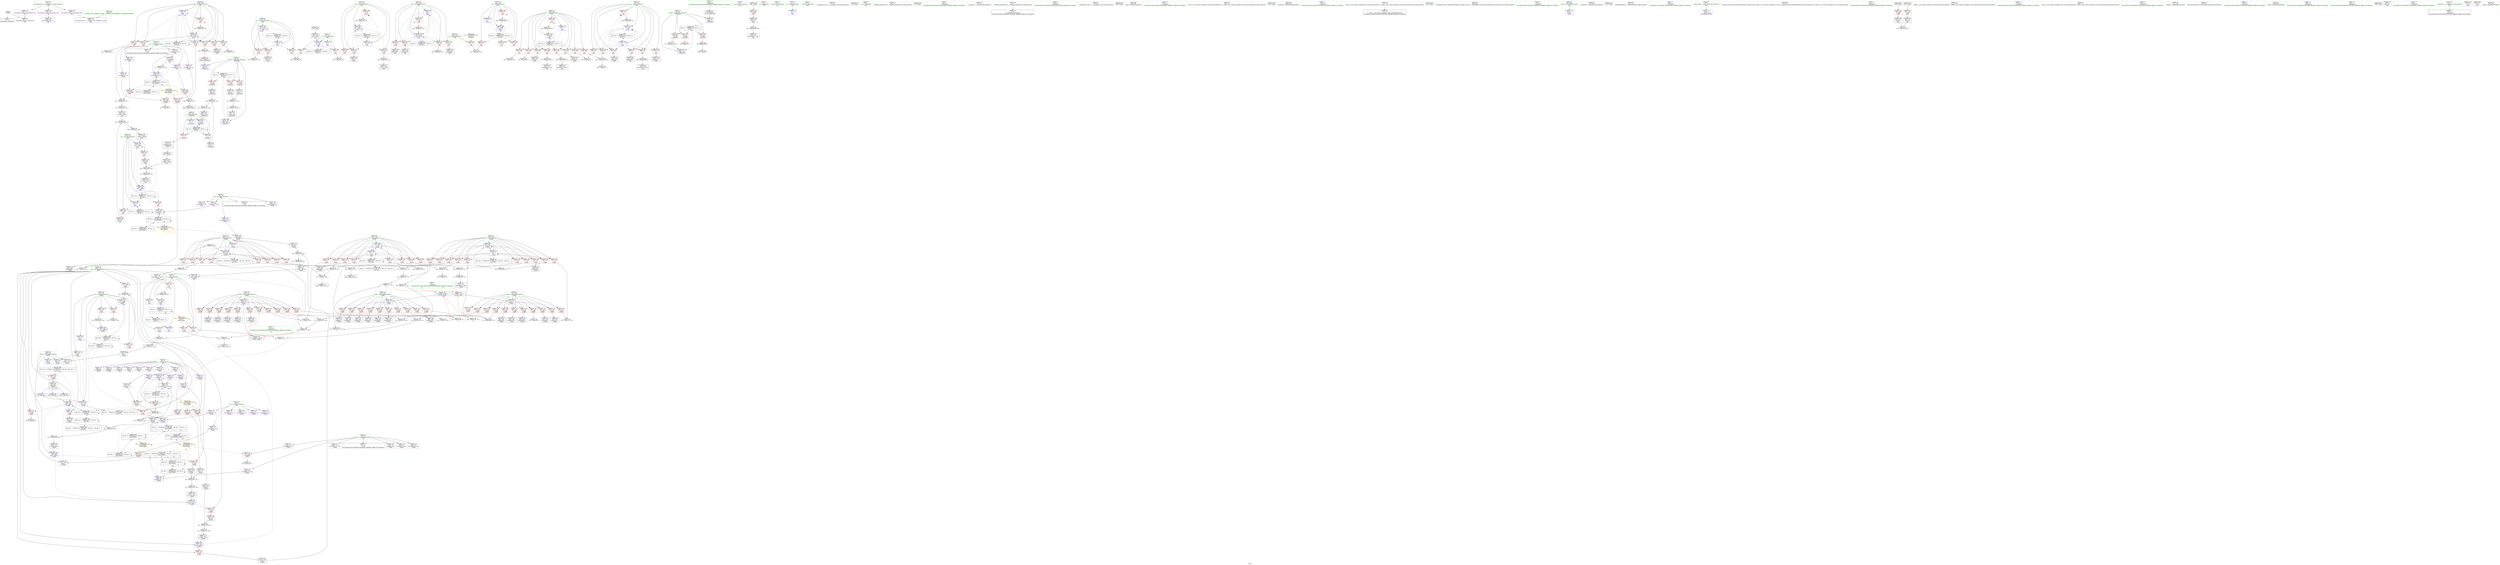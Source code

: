 digraph "SVFG" {
	label="SVFG";

	Node0x55dfb834c450 [shape=record,color=grey,label="{NodeID: 0\nNullPtr}"];
	Node0x55dfb834c450 -> Node0x55dfb83703c0[style=solid];
	Node0x55dfb834c450 -> Node0x55dfb8380e80[style=solid];
	Node0x55dfb83923f0 [shape=record,color=grey,label="{NodeID: 526\n374 = Binary(373, 93, )\n}"];
	Node0x55dfb83923f0 -> Node0x55dfb83824a0[style=solid];
	Node0x55dfb8381e20 [shape=record,color=blue,label="{NodeID: 360\n149\<--302\ntmp\<--conv65\n_Z2goiii\n}"];
	Node0x55dfb8381e20 -> Node0x55dfb837d650[style=dashed];
	Node0x55dfb8381e20 -> Node0x55dfb8381ef0[style=dashed];
	Node0x55dfb837d990 [shape=record,color=red,label="{NodeID: 277\n187\<--186\n\<--arrayidx9\n_Z2goiii\n}"];
	Node0x55dfb837d990 -> Node0x55dfb8392ff0[style=solid];
	Node0x55dfb83717c0 [shape=record,color=red,label="{NodeID: 194\n559\<--8\n\<--n\nmain\n}"];
	Node0x55dfb83717c0 -> Node0x55dfb83944f0[style=solid];
	Node0x55dfb836e9e0 [shape=record,color=black,label="{NodeID: 111\n328\<--327\nidxprom81\<--sub80\n_Z2goiii\n}"];
	Node0x55dfb834b340 [shape=record,color=green,label="{NodeID: 28\n21\<--22\nres\<--res_field_insensitive\nGlob }"];
	Node0x55dfb834b340 -> Node0x55dfb8375910[style=solid];
	Node0x55dfb834b340 -> Node0x55dfb83759e0[style=solid];
	Node0x55dfb834b340 -> Node0x55dfb8375ab0[style=solid];
	Node0x55dfb834b340 -> Node0x55dfb8375b80[style=solid];
	Node0x55dfb834b340 -> Node0x55dfb8375c50[style=solid];
	Node0x55dfb834b340 -> Node0x55dfb8375d20[style=solid];
	Node0x55dfb8394df0 [shape=record,color=grey,label="{NodeID: 554\n603 = cmp(602, 93, )\n}"];
	Node0x55dfb838a500 [shape=record,color=black,label="{NodeID: 471\n259 = PHI(174, 257, )\n}"];
	Node0x55dfb8377750 [shape=record,color=blue,label="{NodeID: 388\n421\<--9\ni65\<--\nmain\n}"];
	Node0x55dfb8377750 -> Node0x55dfb837f6d0[style=dashed];
	Node0x55dfb8377750 -> Node0x55dfb837f7a0[style=dashed];
	Node0x55dfb8377750 -> Node0x55dfb837f870[style=dashed];
	Node0x55dfb8377750 -> Node0x55dfb837f940[style=dashed];
	Node0x55dfb8377750 -> Node0x55dfb837fa10[style=dashed];
	Node0x55dfb8377750 -> Node0x55dfb8377d00[style=dashed];
	Node0x55dfb8377750 -> Node0x55dfb83bc480[style=dashed];
	Node0x55dfb837f050 [shape=record,color=red,label="{NodeID: 305\n658\<--415\n\<--it\nmain\n}"];
	Node0x55dfb837f050 -> Node0x55dfb837adc0[style=solid];
	Node0x55dfb8372e80 [shape=record,color=red,label="{NodeID: 222\n211\<--137\n\<--A.addr\n_Z2goiii\n|{<s0>5}}"];
	Node0x55dfb8372e80:s0 -> Node0x55dfb83e7740[style=solid,color=red];
	Node0x55dfb83748d0 [shape=record,color=black,label="{NodeID: 139\n563\<--562\nconv55\<--\nmain\n}"];
	Node0x55dfb836f450 [shape=record,color=green,label="{NodeID: 56\n409\<--410\ni\<--i_field_insensitive\nmain\n}"];
	Node0x55dfb836f450 -> Node0x55dfb837e010[style=solid];
	Node0x55dfb836f450 -> Node0x55dfb837e0e0[style=solid];
	Node0x55dfb836f450 -> Node0x55dfb837e1b0[style=solid];
	Node0x55dfb836f450 -> Node0x55dfb837e280[style=solid];
	Node0x55dfb836f450 -> Node0x55dfb837e350[style=solid];
	Node0x55dfb836f450 -> Node0x55dfb837e420[style=solid];
	Node0x55dfb836f450 -> Node0x55dfb837e4f0[style=solid];
	Node0x55dfb836f450 -> Node0x55dfb837e5c0[style=solid];
	Node0x55dfb836f450 -> Node0x55dfb837e690[style=solid];
	Node0x55dfb836f450 -> Node0x55dfb83828b0[style=solid];
	Node0x55dfb836f450 -> Node0x55dfb8382cc0[style=solid];
	Node0x55dfb83c2af0 [shape=record,color=yellow,style=double,label="{NodeID: 665\n30V_1 = ENCHI(MR_30V_0)\npts\{220000 \}\nFun[_Z2goiii]|{|<s4>5}}"];
	Node0x55dfb83c2af0 -> Node0x55dfb837da60[style=dashed];
	Node0x55dfb83c2af0 -> Node0x55dfb8382640[style=dashed];
	Node0x55dfb83c2af0 -> Node0x55dfb83b2170[style=dashed];
	Node0x55dfb83c2af0 -> Node0x55dfb83a9670[style=dashed];
	Node0x55dfb83c2af0:s4 -> Node0x55dfb83c2af0[style=dashed,color=red];
	Node0x55dfb8379740 [shape=record,color=grey,label="{NodeID: 499\n99 = Binary(98, 93, )\n}"];
	Node0x55dfb8379740 -> Node0x55dfb8394970[style=solid];
	Node0x55dfb8380710 [shape=record,color=red,label="{NodeID: 333\n571\<--570\n\<--arrayidx60\nmain\n}"];
	Node0x55dfb8380710 -> Node0x55dfb83926f0[style=solid];
	Node0x55dfb837c3a0 [shape=record,color=red,label="{NodeID: 250\n320\<--143\n\<--C\n_Z2goiii\n}"];
	Node0x55dfb837c3a0 -> Node0x55dfb838d3e0[style=solid];
	Node0x55dfb8375f90 [shape=record,color=purple,label="{NodeID: 167\n570\<--23\narrayidx60\<--cnt\nmain\n}"];
	Node0x55dfb8375f90 -> Node0x55dfb8380710[style=solid];
	Node0x55dfb8375f90 -> Node0x55dfb83775b0[style=solid];
	Node0x55dfb8370c00 [shape=record,color=black,label="{NodeID: 84\n105\<--104\nconv2\<--\n_Z5powerii\n}"];
	Node0x55dfb8370c00 -> Node0x55dfb8391f70[style=solid];
	Node0x55dfb834af00 [shape=record,color=green,label="{NodeID: 1\n7\<--1\n__dso_handle\<--dummyObj\nGlob }"];
	Node0x55dfb83b8880 [shape=record,color=black,label="{NodeID: 610\nMR_36V_3 = PHI(MR_36V_4, MR_36V_2, )\npts\{300000 \}\n|{|<s3>19}}"];
	Node0x55dfb83b8880 -> Node0x55dfb8377b60[style=dashed];
	Node0x55dfb83b8880 -> Node0x55dfb83b8880[style=dashed];
	Node0x55dfb83b8880 -> Node0x55dfb83bd880[style=dashed];
	Node0x55dfb83b8880:s3 -> Node0x55dfb83c2d90[style=dashed,color=red];
	Node0x55dfb8392570 [shape=record,color=grey,label="{NodeID: 527\n369 = Binary(368, 93, )\n}"];
	Node0x55dfb8392570 -> Node0x55dfb83823d0[style=solid];
	Node0x55dfb8381ef0 [shape=record,color=blue,label="{NodeID: 361\n149\<--316\ntmp\<--conv74\n_Z2goiii\n}"];
	Node0x55dfb8381ef0 -> Node0x55dfb837d720[style=dashed];
	Node0x55dfb8381ef0 -> Node0x55dfb8381fc0[style=dashed];
	Node0x55dfb837da60 [shape=record,color=red,label="{NodeID: 278\n199\<--198\n\<--arrayidx16\n_Z2goiii\n}"];
	Node0x55dfb837da60 -> Node0x55dfb8381870[style=solid];
	Node0x55dfb8371890 [shape=record,color=red,label="{NodeID: 195\n157\<--13\n\<--rs\n_Z2goiii\n}"];
	Node0x55dfb8371890 -> Node0x55dfb8394f70[style=solid];
	Node0x55dfb836eab0 [shape=record,color=black,label="{NodeID: 112\n331\<--330\nconv83\<--\n_Z2goiii\n}"];
	Node0x55dfb836eab0 -> Node0x55dfb837a040[style=solid];
	Node0x55dfb834b410 [shape=record,color=green,label="{NodeID: 29\n23\<--25\ncnt\<--cnt_field_insensitive\nGlob }"];
	Node0x55dfb834b410 -> Node0x55dfb8370730[style=solid];
	Node0x55dfb834b410 -> Node0x55dfb8375df0[style=solid];
	Node0x55dfb834b410 -> Node0x55dfb8375ec0[style=solid];
	Node0x55dfb834b410 -> Node0x55dfb8375f90[style=solid];
	Node0x55dfb834b410 -> Node0x55dfb8376060[style=solid];
	Node0x55dfb834b410 -> Node0x55dfb8376130[style=solid];
	Node0x55dfb8394f70 [shape=record,color=grey,label="{NodeID: 555\n158 = cmp(156, 157, )\n}"];
	Node0x55dfb838aaa0 [shape=record,color=black,label="{NodeID: 472\n233 = PHI(174, 231, )\n}"];
	Node0x55dfb8377820 [shape=record,color=blue,label="{NodeID: 389\n423\<--93\ncur\<--\nmain\n}"];
	Node0x55dfb8377820 -> Node0x55dfb837fae0[style=dashed];
	Node0x55dfb8377820 -> Node0x55dfb8377820[style=dashed];
	Node0x55dfb8377820 -> Node0x55dfb83779c0[style=dashed];
	Node0x55dfb8377820 -> Node0x55dfb83ad670[style=dashed];
	Node0x55dfb8377820 -> Node0x55dfb83bc980[style=dashed];
	Node0x55dfb837f120 [shape=record,color=red,label="{NodeID: 306\n523\<--417\n\<--i33\nmain\n}"];
	Node0x55dfb837f120 -> Node0x55dfb8393d70[style=solid];
	Node0x55dfb8372f50 [shape=record,color=red,label="{NodeID: 223\n225\<--137\n\<--A.addr\n_Z2goiii\n}"];
	Node0x55dfb8372f50 -> Node0x55dfb837ac40[style=solid];
	Node0x55dfb83749a0 [shape=record,color=black,label="{NodeID: 140\n566\<--565\nconv57\<--\nmain\n}"];
	Node0x55dfb83749a0 -> Node0x55dfb838d560[style=solid];
	Node0x55dfb836f520 [shape=record,color=green,label="{NodeID: 57\n411\<--412\nj\<--j_field_insensitive\nmain\n}"];
	Node0x55dfb836f520 -> Node0x55dfb837e760[style=solid];
	Node0x55dfb836f520 -> Node0x55dfb837e830[style=solid];
	Node0x55dfb836f520 -> Node0x55dfb837e900[style=solid];
	Node0x55dfb836f520 -> Node0x55dfb837e9d0[style=solid];
	Node0x55dfb836f520 -> Node0x55dfb837eaa0[style=solid];
	Node0x55dfb836f520 -> Node0x55dfb837eb70[style=solid];
	Node0x55dfb836f520 -> Node0x55dfb837ec40[style=solid];
	Node0x55dfb836f520 -> Node0x55dfb8382980[style=solid];
	Node0x55dfb836f520 -> Node0x55dfb8382bf0[style=solid];
	Node0x55dfb83c2bd0 [shape=record,color=yellow,style=double,label="{NodeID: 666\n32V_1 = ENCHI(MR_32V_0)\npts\{250000 \}\nFun[_Z2goiii]|{|<s2>5|<s3>6}}"];
	Node0x55dfb83c2bd0 -> Node0x55dfb837db30[style=dashed];
	Node0x55dfb83c2bd0 -> Node0x55dfb837dc00[style=dashed];
	Node0x55dfb83c2bd0:s2 -> Node0x55dfb83c2bd0[style=dashed,color=red];
	Node0x55dfb83c2bd0:s3 -> Node0x55dfb83c2bd0[style=dashed,color=red];
	Node0x55dfb83798c0 [shape=record,color=grey,label="{NodeID: 500\n612 = Binary(610, 611, )\n}"];
	Node0x55dfb83798c0 -> Node0x55dfb8379bc0[style=solid];
	Node0x55dfb83807e0 [shape=record,color=red,label="{NodeID: 334\n597\<--596\n\<--arrayidx73\nmain\n}"];
	Node0x55dfb83807e0 -> Node0x55dfb8394af0[style=solid];
	Node0x55dfb837c470 [shape=record,color=red,label="{NodeID: 251\n341\<--143\n\<--C\n_Z2goiii\n}"];
	Node0x55dfb837c470 -> Node0x55dfb8373620[style=solid];
	Node0x55dfb8376060 [shape=record,color=purple,label="{NodeID: 168\n596\<--23\narrayidx73\<--cnt\nmain\n}"];
	Node0x55dfb8376060 -> Node0x55dfb83807e0[style=solid];
	Node0x55dfb8370cd0 [shape=record,color=black,label="{NodeID: 85\n109\<--107\nconv3\<--rem\n_Z5powerii\n}"];
	Node0x55dfb8370cd0 -> Node0x55dfb83811f0[style=solid];
	Node0x55dfb8336750 [shape=record,color=green,label="{NodeID: 2\n9\<--1\n\<--dummyObj\nCan only get source location for instruction, argument, global var or function.|{<s0>19|<s1>19}}"];
	Node0x55dfb8336750:s0 -> Node0x55dfb83e7460[style=solid,color=red];
	Node0x55dfb8336750:s1 -> Node0x55dfb83e7740[style=solid,color=red];
	Node0x55dfb83926f0 [shape=record,color=grey,label="{NodeID: 528\n572 = Binary(571, 93, )\n}"];
	Node0x55dfb83926f0 -> Node0x55dfb83775b0[style=solid];
	Node0x55dfb8381fc0 [shape=record,color=blue,label="{NodeID: 362\n149\<--334\ntmp\<--conv86\n_Z2goiii\n}"];
	Node0x55dfb8381fc0 -> Node0x55dfb837d7f0[style=dashed];
	Node0x55dfb8381fc0 -> Node0x55dfb8382090[style=dashed];
	Node0x55dfb837db30 [shape=record,color=red,label="{NodeID: 279\n206\<--205\n\<--arrayidx19\n_Z2goiii\n}"];
	Node0x55dfb837db30 -> Node0x55dfb83947f0[style=solid];
	Node0x55dfb8371960 [shape=record,color=red,label="{NodeID: 196\n170\<--13\n\<--rs\n_Z2goiii\n}"];
	Node0x55dfb8371960 -> Node0x55dfb83959f0[style=solid];
	Node0x55dfb836eb80 [shape=record,color=black,label="{NodeID: 113\n334\<--333\nconv86\<--rem85\n_Z2goiii\n}"];
	Node0x55dfb836eb80 -> Node0x55dfb8381fc0[style=solid];
	Node0x55dfb836cf50 [shape=record,color=green,label="{NodeID: 30\n26\<--27\nc\<--c_field_insensitive\nGlob }"];
	Node0x55dfb836cf50 -> Node0x55dfb8376200[style=solid];
	Node0x55dfb836cf50 -> Node0x55dfb83762d0[style=solid];
	Node0x55dfb836cf50 -> Node0x55dfb83763a0[style=solid];
	Node0x55dfb836cf50 -> Node0x55dfb8376470[style=solid];
	Node0x55dfb836cf50 -> Node0x55dfb8376540[style=solid];
	Node0x55dfb836cf50 -> Node0x55dfb8376610[style=solid];
	Node0x55dfb836cf50 -> Node0x55dfb83766e0[style=solid];
	Node0x55dfb836cf50 -> Node0x55dfb83767b0[style=solid];
	Node0x55dfb836cf50 -> Node0x55dfb8376880[style=solid];
	Node0x55dfb836cf50 -> Node0x55dfb8376950[style=solid];
	Node0x55dfb836cf50 -> Node0x55dfb8376a20[style=solid];
	Node0x55dfb836cf50 -> Node0x55dfb8376af0[style=solid];
	Node0x55dfb836cf50 -> Node0x55dfb8376bc0[style=solid];
	Node0x55dfb836cf50 -> Node0x55dfb8376c90[style=solid];
	Node0x55dfb83950f0 [shape=record,color=grey,label="{NodeID: 556\n590 = cmp(589, 591, )\n}"];
	Node0x55dfb838b040 [shape=record,color=black,label="{NodeID: 473\n173 = PHI(174, 171, )\n}"];
	Node0x55dfb838b040 -> Node0x55dfb83710e0[style=solid];
	Node0x55dfb83778f0 [shape=record,color=blue,label="{NodeID: 390\n425\<--93\nj69\<--\nmain\n}"];
	Node0x55dfb83778f0 -> Node0x55dfb837fd50[style=dashed];
	Node0x55dfb83778f0 -> Node0x55dfb837fe20[style=dashed];
	Node0x55dfb83778f0 -> Node0x55dfb837fef0[style=dashed];
	Node0x55dfb83778f0 -> Node0x55dfb837ffc0[style=dashed];
	Node0x55dfb83778f0 -> Node0x55dfb8380090[style=dashed];
	Node0x55dfb83778f0 -> Node0x55dfb8380160[style=dashed];
	Node0x55dfb83778f0 -> Node0x55dfb8380230[style=dashed];
	Node0x55dfb83778f0 -> Node0x55dfb83778f0[style=dashed];
	Node0x55dfb83778f0 -> Node0x55dfb8377c30[style=dashed];
	Node0x55dfb83778f0 -> Node0x55dfb83bce80[style=dashed];
	Node0x55dfb837f1f0 [shape=record,color=red,label="{NodeID: 307\n527\<--417\n\<--i33\nmain\n}"];
	Node0x55dfb837f1f0 -> Node0x55dfb8374590[style=solid];
	Node0x55dfb8373020 [shape=record,color=red,label="{NodeID: 224\n238\<--137\n\<--A.addr\n_Z2goiii\n}"];
	Node0x55dfb8373020 -> Node0x55dfb8393170[style=solid];
	Node0x55dfb8374a70 [shape=record,color=black,label="{NodeID: 141\n569\<--567\nidxprom59\<--sub58\nmain\n}"];
	Node0x55dfb836f5f0 [shape=record,color=green,label="{NodeID: 58\n413\<--414\ntt\<--tt_field_insensitive\nmain\n}"];
	Node0x55dfb836f5f0 -> Node0x55dfb837ed10[style=solid];
	Node0x55dfb83c2cb0 [shape=record,color=yellow,style=double,label="{NodeID: 667\n34V_1 = ENCHI(MR_34V_0)\npts\{270000 \}\nFun[_Z2goiii]|{|<s3>5|<s4>6}}"];
	Node0x55dfb83c2cb0 -> Node0x55dfb837dcd0[style=dashed];
	Node0x55dfb83c2cb0 -> Node0x55dfb837dda0[style=dashed];
	Node0x55dfb83c2cb0 -> Node0x55dfb837de70[style=dashed];
	Node0x55dfb83c2cb0:s3 -> Node0x55dfb83c2cb0[style=dashed,color=red];
	Node0x55dfb83c2cb0:s4 -> Node0x55dfb83c2cb0[style=dashed,color=red];
	Node0x55dfb83afe70 [shape=record,color=black,label="{NodeID: 584\nMR_18V_2 = PHI(MR_18V_5, MR_18V_1, MR_18V_1, MR_18V_1, )\npts\{142 \}\n}"];
	Node0x55dfb8379a40 [shape=record,color=grey,label="{NodeID: 501\n616 = Binary(615, 108, )\n}"];
	Node0x55dfb8379a40 -> Node0x55dfb8374e80[style=solid];
	Node0x55dfb83808b0 [shape=record,color=red,label="{NodeID: 335\n610\<--609\n\<--arrayidx80\nmain\n}"];
	Node0x55dfb83808b0 -> Node0x55dfb83798c0[style=solid];
	Node0x55dfb837c540 [shape=record,color=red,label="{NodeID: 252\n373\<--143\n\<--C\n_Z2goiii\n}"];
	Node0x55dfb837c540 -> Node0x55dfb83923f0[style=solid];
	Node0x55dfb8376130 [shape=record,color=purple,label="{NodeID: 169\n609\<--23\narrayidx80\<--cnt\nmain\n}"];
	Node0x55dfb8376130 -> Node0x55dfb83808b0[style=solid];
	Node0x55dfb8370da0 [shape=record,color=black,label="{NodeID: 86\n113\<--112\nconv4\<--\n_Z5powerii\n}"];
	Node0x55dfb8370da0 -> Node0x55dfb8391c70[style=solid];
	Node0x55dfb8349e60 [shape=record,color=green,label="{NodeID: 3\n31\<--1\n.str\<--dummyObj\nGlob }"];
	Node0x55dfb8392870 [shape=record,color=grey,label="{NodeID: 529\n364 = Binary(363, 93, )\n}"];
	Node0x55dfb8392870 -> Node0x55dfb8382300[style=solid];
	Node0x55dfb8382090 [shape=record,color=blue,label="{NodeID: 363\n149\<--348\ntmp\<--conv95\n_Z2goiii\n}"];
	Node0x55dfb8382090 -> Node0x55dfb837d8c0[style=dashed];
	Node0x55dfb8382090 -> Node0x55dfb83bf6b0[style=dashed];
	Node0x55dfb837dc00 [shape=record,color=red,label="{NodeID: 280\n222\<--221\n\<--arrayidx24\n_Z2goiii\n}"];
	Node0x55dfb837dc00 -> Node0x55dfb8393470[style=solid];
	Node0x55dfb8371a30 [shape=record,color=red,label="{NodeID: 197\n230\<--13\n\<--rs\n_Z2goiii\n}"];
	Node0x55dfb8371a30 -> Node0x55dfb8394370[style=solid];
	Node0x55dfb836ec50 [shape=record,color=black,label="{NodeID: 114\n337\<--336\nconv87\<--\n_Z2goiii\n}"];
	Node0x55dfb836ec50 -> Node0x55dfb837b0c0[style=solid];
	Node0x55dfb836cfe0 [shape=record,color=green,label="{NodeID: 31\n28\<--30\nDIV\<--DIV_field_insensitive\nGlob }"];
	Node0x55dfb836cfe0 -> Node0x55dfb8370830[style=solid];
	Node0x55dfb836cfe0 -> Node0x55dfb8376d60[style=solid];
	Node0x55dfb836cfe0 -> Node0x55dfb8376e30[style=solid];
	Node0x55dfb836cfe0 -> Node0x55dfb8376f00[style=solid];
	Node0x55dfb836cfe0 -> Node0x55dfb8376fd0[style=solid];
	Node0x55dfb8395270 [shape=record,color=grey,label="{NodeID: 557\n438 = cmp(436, 437, )\n}"];
	Node0x55dfb838b5e0 [shape=record,color=grey,label="{NodeID: 474\n465 = Binary(464, 93, )\n}"];
	Node0x55dfb838b5e0 -> Node0x55dfb8374180[style=solid];
	Node0x55dfb83779c0 [shape=record,color=blue,label="{NodeID: 391\n423\<--617\ncur\<--conv85\nmain\n}"];
	Node0x55dfb83779c0 -> Node0x55dfb837fbb0[style=dashed];
	Node0x55dfb83779c0 -> Node0x55dfb8377a90[style=dashed];
	Node0x55dfb837f2c0 [shape=record,color=red,label="{NodeID: 308\n534\<--417\n\<--i33\nmain\n}"];
	Node0x55dfb837f2c0 -> Node0x55dfb8379440[style=solid];
	Node0x55dfb83730f0 [shape=record,color=red,label="{NodeID: 225\n269\<--137\n\<--A.addr\n_Z2goiii\n}"];
	Node0x55dfb83730f0 -> Node0x55dfb8392cf0[style=solid];
	Node0x55dfb8374b40 [shape=record,color=black,label="{NodeID: 142\n595\<--594\nidxprom72\<--\nmain\n}"];
	Node0x55dfb836f6c0 [shape=record,color=green,label="{NodeID: 59\n415\<--416\nit\<--it_field_insensitive\nmain\n}"];
	Node0x55dfb836f6c0 -> Node0x55dfb837ede0[style=solid];
	Node0x55dfb836f6c0 -> Node0x55dfb837eeb0[style=solid];
	Node0x55dfb836f6c0 -> Node0x55dfb837ef80[style=solid];
	Node0x55dfb836f6c0 -> Node0x55dfb837f050[style=solid];
	Node0x55dfb836f6c0 -> Node0x55dfb8382d90[style=solid];
	Node0x55dfb836f6c0 -> Node0x55dfb8377dd0[style=solid];
	Node0x55dfb83c2d90 [shape=record,color=yellow,style=double,label="{NodeID: 668\n36V_1 = ENCHI(MR_36V_0)\npts\{300000 \}\nFun[_Z2goiii]|{|<s1>5|<s2>6}}"];
	Node0x55dfb83c2d90 -> Node0x55dfb837df40[style=dashed];
	Node0x55dfb83c2d90:s1 -> Node0x55dfb83c2d90[style=dashed,color=red];
	Node0x55dfb83c2d90:s2 -> Node0x55dfb83c2d90[style=dashed,color=red];
	Node0x55dfb83b0370 [shape=record,color=black,label="{NodeID: 585\nMR_10V_3 = PHI(MR_10V_6, MR_10V_4, MR_10V_5, MR_10V_2, )\npts\{134 \}\n}"];
	Node0x55dfb83b0370 -> Node0x55dfb8372250[style=dashed];
	Node0x55dfb8379bc0 [shape=record,color=grey,label="{NodeID: 502\n613 = Binary(612, 93, )\n}"];
	Node0x55dfb8379bc0 -> Node0x55dfb8374db0[style=solid];
	Node0x55dfb8380980 [shape=record,color=blue,label="{NodeID: 336\n8\<--9\nn\<--\nGlob }"];
	Node0x55dfb8380980 -> Node0x55dfb83bab80[style=dashed];
	Node0x55dfb837c610 [shape=record,color=red,label="{NodeID: 253\n237\<--145\n\<--X\n_Z2goiii\n}"];
	Node0x55dfb837c610 -> Node0x55dfb8393170[style=solid];
	Node0x55dfb8376200 [shape=record,color=purple,label="{NodeID: 170\n294\<--26\narrayidx60\<--c\n_Z2goiii\n}"];
	Node0x55dfb8370e70 [shape=record,color=black,label="{NodeID: 87\n115\<--114\nconv5\<--\n_Z5powerii\n}"];
	Node0x55dfb8370e70 -> Node0x55dfb8391c70[style=solid];
	Node0x55dfb834bf80 [shape=record,color=green,label="{NodeID: 4\n33\<--1\n_ZSt4cerr\<--dummyObj\nGlob }"];
	Node0x55dfb83929f0 [shape=record,color=grey,label="{NodeID: 530\n268 = Binary(267, 93, )\n|{<s0>6}}"];
	Node0x55dfb83929f0:s0 -> Node0x55dfb83e7460[style=solid,color=red];
	Node0x55dfb8382160 [shape=record,color=blue,label="{NodeID: 364\n141\<--352\nres\<--add96\n_Z2goiii\n}"];
	Node0x55dfb8382160 -> Node0x55dfb837bc50[style=dashed];
	Node0x55dfb8382160 -> Node0x55dfb837bd20[style=dashed];
	Node0x55dfb8382160 -> Node0x55dfb8382230[style=dashed];
	Node0x55dfb8382160 -> Node0x55dfb83becb0[style=dashed];
	Node0x55dfb837dcd0 [shape=record,color=red,label="{NodeID: 281\n298\<--297\n\<--arrayidx62\n_Z2goiii\n}"];
	Node0x55dfb837dcd0 -> Node0x55dfb836e290[style=solid];
	Node0x55dfb8371b00 [shape=record,color=red,label="{NodeID: 198\n542\<--13\n\<--rs\nmain\n}"];
	Node0x55dfb8371b00 -> Node0x55dfb83795c0[style=solid];
	Node0x55dfb836ed20 [shape=record,color=black,label="{NodeID: 115\n339\<--338\nidxprom88\<--\n_Z2goiii\n}"];
	Node0x55dfb836d0b0 [shape=record,color=green,label="{NodeID: 32\n37\<--41\nllvm.global_ctors\<--llvm.global_ctors_field_insensitive\nGlob }"];
	Node0x55dfb836d0b0 -> Node0x55dfb8377240[style=solid];
	Node0x55dfb836d0b0 -> Node0x55dfb8377340[style=solid];
	Node0x55dfb836d0b0 -> Node0x55dfb83715f0[style=solid];
	Node0x55dfb83953f0 [shape=record,color=grey,label="{NodeID: 558\n431 = cmp(430, 432, )\n}"];
	Node0x55dfb838b760 [shape=record,color=grey,label="{NodeID: 475\n276 = Binary(274, 275, )\n}"];
	Node0x55dfb838b760 -> Node0x55dfb838b8e0[style=solid];
	Node0x55dfb8377a90 [shape=record,color=blue,label="{NodeID: 392\n423\<--628\ncur\<--conv92\nmain\n}"];
	Node0x55dfb8377a90 -> Node0x55dfb83ad670[style=dashed];
	Node0x55dfb837f390 [shape=record,color=red,label="{NodeID: 309\n547\<--417\n\<--i33\nmain\n}"];
	Node0x55dfb837f390 -> Node0x55dfb838d6e0[style=solid];
	Node0x55dfb83731c0 [shape=record,color=red,label="{NodeID: 226\n292\<--137\n\<--A.addr\n_Z2goiii\n}"];
	Node0x55dfb83731c0 -> Node0x55dfb836e0f0[style=solid];
	Node0x55dfb8374c10 [shape=record,color=black,label="{NodeID: 143\n606\<--605\nconv78\<--\nmain\n}"];
	Node0x55dfb8374c10 -> Node0x55dfb838c7e0[style=solid];
	Node0x55dfb836f790 [shape=record,color=green,label="{NodeID: 60\n417\<--418\ni33\<--i33_field_insensitive\nmain\n}"];
	Node0x55dfb836f790 -> Node0x55dfb837f120[style=solid];
	Node0x55dfb836f790 -> Node0x55dfb837f1f0[style=solid];
	Node0x55dfb836f790 -> Node0x55dfb837f2c0[style=solid];
	Node0x55dfb836f790 -> Node0x55dfb837f390[style=solid];
	Node0x55dfb836f790 -> Node0x55dfb8383000[style=solid];
	Node0x55dfb836f790 -> Node0x55dfb8377410[style=solid];
	Node0x55dfb83b0870 [shape=record,color=black,label="{NodeID: 586\nMR_20V_2 = PHI(MR_20V_3, MR_20V_1, MR_20V_1, MR_20V_1, )\npts\{144 \}\n}"];
	Node0x55dfb8379d40 [shape=record,color=grey,label="{NodeID: 503\n333 = Binary(332, 108, )\n}"];
	Node0x55dfb8379d40 -> Node0x55dfb836eb80[style=solid];
	Node0x55dfb8380a80 [shape=record,color=blue,label="{NodeID: 337\n11\<--9\nm\<--\nGlob }"];
	Node0x55dfb837c6e0 [shape=record,color=red,label="{NodeID: 254\n241\<--145\n\<--X\n_Z2goiii\n}"];
	Node0x55dfb837c6e0 -> Node0x55dfb83932f0[style=solid];
	Node0x55dfb83762d0 [shape=record,color=purple,label="{NodeID: 171\n297\<--26\narrayidx62\<--c\n_Z2goiii\n}"];
	Node0x55dfb83762d0 -> Node0x55dfb837dcd0[style=solid];
	Node0x55dfb8370f40 [shape=record,color=black,label="{NodeID: 88\n118\<--117\nconv8\<--rem7\n_Z5powerii\n}"];
	Node0x55dfb8370f40 -> Node0x55dfb83812c0[style=solid];
	Node0x55dfb8336350 [shape=record,color=green,label="{NodeID: 5\n34\<--1\n_ZSt3cin\<--dummyObj\nGlob }"];
	Node0x55dfb8392b70 [shape=record,color=grey,label="{NodeID: 531\n576 = Binary(575, 93, )\n}"];
	Node0x55dfb8392b70 -> Node0x55dfb8377680[style=solid];
	Node0x55dfb8382230 [shape=record,color=blue,label="{NodeID: 365\n141\<--359\nres\<--sub99\n_Z2goiii\n}"];
	Node0x55dfb8382230 -> Node0x55dfb83becb0[style=dashed];
	Node0x55dfb837dda0 [shape=record,color=red,label="{NodeID: 282\n312\<--311\n\<--arrayidx70\n_Z2goiii\n}"];
	Node0x55dfb837dda0 -> Node0x55dfb836e6a0[style=solid];
	Node0x55dfb8371bd0 [shape=record,color=red,label="{NodeID: 199\n104\<--84\n\<--a.addr\n_Z5powerii\n}"];
	Node0x55dfb8371bd0 -> Node0x55dfb8370c00[style=solid];
	Node0x55dfb8373620 [shape=record,color=black,label="{NodeID: 116\n342\<--341\nidxprom90\<--\n_Z2goiii\n}"];
	Node0x55dfb836d180 [shape=record,color=green,label="{NodeID: 33\n42\<--43\n__cxx_global_var_init\<--__cxx_global_var_init_field_insensitive\n}"];
	Node0x55dfb83e43b0 [shape=record,color=black,label="{NodeID: 725\n49 = PHI()\n}"];
	Node0x55dfb8395570 [shape=record,color=grey,label="{NodeID: 559\n167 = cmp(166, 9, )\n}"];
	Node0x55dfb838b8e0 [shape=record,color=grey,label="{NodeID: 476\n277 = Binary(271, 276, )\n|{<s0>6}}"];
	Node0x55dfb838b8e0:s0 -> Node0x55dfb83e7740[style=solid,color=red];
	Node0x55dfb8377b60 [shape=record,color=blue,label="{NodeID: 393\n637\<--631\narrayidx97\<--\nmain\n}"];
	Node0x55dfb8377b60 -> Node0x55dfb8377b60[style=dashed];
	Node0x55dfb8377b60 -> Node0x55dfb83b8880[style=dashed];
	Node0x55dfb837f460 [shape=record,color=red,label="{NodeID: 310\n558\<--419\n\<--i51\nmain\n}"];
	Node0x55dfb837f460 -> Node0x55dfb83944f0[style=solid];
	Node0x55dfb8373290 [shape=record,color=red,label="{NodeID: 227\n381\<--137\n\<--A.addr\n_Z2goiii\n}"];
	Node0x55dfb8373290 -> Node0x55dfb8373960[style=solid];
	Node0x55dfb8374ce0 [shape=record,color=black,label="{NodeID: 144\n608\<--607\nidxprom79\<--\nmain\n}"];
	Node0x55dfb836f860 [shape=record,color=green,label="{NodeID: 61\n419\<--420\ni51\<--i51_field_insensitive\nmain\n}"];
	Node0x55dfb836f860 -> Node0x55dfb837f460[style=solid];
	Node0x55dfb836f860 -> Node0x55dfb837f530[style=solid];
	Node0x55dfb836f860 -> Node0x55dfb837f600[style=solid];
	Node0x55dfb836f860 -> Node0x55dfb83774e0[style=solid];
	Node0x55dfb836f860 -> Node0x55dfb8377680[style=solid];
	Node0x55dfb83b0d70 [shape=record,color=black,label="{NodeID: 587\nMR_22V_2 = PHI(MR_22V_3, MR_22V_1, MR_22V_1, MR_22V_1, )\npts\{146 \}\n}"];
	Node0x55dfb8379ec0 [shape=record,color=grey,label="{NodeID: 504\n117 = Binary(116, 108, )\n}"];
	Node0x55dfb8379ec0 -> Node0x55dfb8370f40[style=solid];
	Node0x55dfb8380b80 [shape=record,color=blue,label="{NodeID: 338\n13\<--9\nrs\<--\nGlob }"];
	Node0x55dfb8380b80 -> Node0x55dfb83bb080[style=dashed];
	Node0x55dfb837c7b0 [shape=record,color=red,label="{NodeID: 255\n253\<--145\n\<--X\n_Z2goiii\n}"];
	Node0x55dfb837c7b0 -> Node0x55dfb838d0e0[style=solid];
	Node0x55dfb83763a0 [shape=record,color=purple,label="{NodeID: 172\n308\<--26\narrayidx68\<--c\n_Z2goiii\n}"];
	Node0x55dfb8371010 [shape=record,color=black,label="{NodeID: 89\n81\<--125\n_Z5powerii_ret\<--\n_Z5powerii\n|{<s0>17}}"];
	Node0x55dfb8371010:s0 -> Node0x55dfb83e6dd0[style=solid,color=blue];
	Node0x55dfb8336520 [shape=record,color=green,label="{NodeID: 6\n35\<--1\n.str.2\<--dummyObj\nGlob }"];
	Node0x55dfb8392cf0 [shape=record,color=grey,label="{NodeID: 532\n271 = Binary(269, 270, )\n}"];
	Node0x55dfb8392cf0 -> Node0x55dfb838b8e0[style=solid];
	Node0x55dfb8382300 [shape=record,color=blue,label="{NodeID: 366\n147\<--364\nY\<--inc\n_Z2goiii\n}"];
	Node0x55dfb8382300 -> Node0x55dfb837ce30[style=dashed];
	Node0x55dfb8382300 -> Node0x55dfb837cf00[style=dashed];
	Node0x55dfb8382300 -> Node0x55dfb837cfd0[style=dashed];
	Node0x55dfb8382300 -> Node0x55dfb837d0a0[style=dashed];
	Node0x55dfb8382300 -> Node0x55dfb837d170[style=dashed];
	Node0x55dfb8382300 -> Node0x55dfb837d240[style=dashed];
	Node0x55dfb8382300 -> Node0x55dfb837d310[style=dashed];
	Node0x55dfb8382300 -> Node0x55dfb837d3e0[style=dashed];
	Node0x55dfb8382300 -> Node0x55dfb8381c80[style=dashed];
	Node0x55dfb8382300 -> Node0x55dfb8382300[style=dashed];
	Node0x55dfb8382300 -> Node0x55dfb83aea70[style=dashed];
	Node0x55dfb837de70 [shape=record,color=red,label="{NodeID: 283\n330\<--329\n\<--arrayidx82\n_Z2goiii\n}"];
	Node0x55dfb837de70 -> Node0x55dfb836eab0[style=solid];
	Node0x55dfb8371ca0 [shape=record,color=red,label="{NodeID: 200\n112\<--84\n\<--a.addr\n_Z5powerii\n}"];
	Node0x55dfb8371ca0 -> Node0x55dfb8370da0[style=solid];
	Node0x55dfb83736f0 [shape=record,color=black,label="{NodeID: 117\n345\<--344\nconv92\<--\n_Z2goiii\n}"];
	Node0x55dfb83736f0 -> Node0x55dfb837b0c0[style=solid];
	Node0x55dfb836d250 [shape=record,color=green,label="{NodeID: 34\n46\<--47\n_ZNSt8ios_base4InitC1Ev\<--_ZNSt8ios_base4InitC1Ev_field_insensitive\n}"];
	Node0x55dfb83e6270 [shape=record,color=black,label="{NodeID: 726\n70 = PHI()\n}"];
	Node0x55dfb83c1750 [shape=record,color=yellow,style=double,label="{NodeID: 643\n47V_1 = ENCHI(MR_47V_0)\npts\{414 \}\nFun[main]}"];
	Node0x55dfb83c1750 -> Node0x55dfb837ed10[style=dashed];
	Node0x55dfb83956f0 [shape=record,color=grey,label="{NodeID: 560\n584 = cmp(583, 164, )\n}"];
	Node0x55dfb838ba60 [shape=record,color=grey,label="{NodeID: 477\n274 = Binary(272, 273, )\n}"];
	Node0x55dfb838ba60 -> Node0x55dfb838b760[style=solid];
	Node0x55dfb8377c30 [shape=record,color=blue,label="{NodeID: 394\n425\<--641\nj69\<--inc99\nmain\n}"];
	Node0x55dfb8377c30 -> Node0x55dfb837fd50[style=dashed];
	Node0x55dfb8377c30 -> Node0x55dfb837fe20[style=dashed];
	Node0x55dfb8377c30 -> Node0x55dfb837fef0[style=dashed];
	Node0x55dfb8377c30 -> Node0x55dfb837ffc0[style=dashed];
	Node0x55dfb8377c30 -> Node0x55dfb8380090[style=dashed];
	Node0x55dfb8377c30 -> Node0x55dfb8380160[style=dashed];
	Node0x55dfb8377c30 -> Node0x55dfb8380230[style=dashed];
	Node0x55dfb8377c30 -> Node0x55dfb83778f0[style=dashed];
	Node0x55dfb8377c30 -> Node0x55dfb8377c30[style=dashed];
	Node0x55dfb8377c30 -> Node0x55dfb83bce80[style=dashed];
	Node0x55dfb837f530 [shape=record,color=red,label="{NodeID: 311\n562\<--419\n\<--i51\nmain\n}"];
	Node0x55dfb837f530 -> Node0x55dfb83748d0[style=solid];
	Node0x55dfb8373360 [shape=record,color=red,label="{NodeID: 228\n392\<--137\n\<--A.addr\n_Z2goiii\n}"];
	Node0x55dfb8373360 -> Node0x55dfb8373bd0[style=solid];
	Node0x55dfb8374db0 [shape=record,color=black,label="{NodeID: 145\n614\<--613\nconv83\<--add82\nmain\n}"];
	Node0x55dfb8374db0 -> Node0x55dfb838c7e0[style=solid];
	Node0x55dfb836f930 [shape=record,color=green,label="{NodeID: 62\n421\<--422\ni65\<--i65_field_insensitive\nmain\n}"];
	Node0x55dfb836f930 -> Node0x55dfb837f6d0[style=solid];
	Node0x55dfb836f930 -> Node0x55dfb837f7a0[style=solid];
	Node0x55dfb836f930 -> Node0x55dfb837f870[style=solid];
	Node0x55dfb836f930 -> Node0x55dfb837f940[style=solid];
	Node0x55dfb836f930 -> Node0x55dfb837fa10[style=solid];
	Node0x55dfb836f930 -> Node0x55dfb8377750[style=solid];
	Node0x55dfb836f930 -> Node0x55dfb8377d00[style=solid];
	Node0x55dfb83b1270 [shape=record,color=black,label="{NodeID: 588\nMR_24V_2 = PHI(MR_24V_3, MR_24V_1, MR_24V_1, MR_24V_1, )\npts\{148 \}\n}"];
	Node0x55dfb837a040 [shape=record,color=grey,label="{NodeID: 505\n332 = Binary(319, 331, )\n}"];
	Node0x55dfb837a040 -> Node0x55dfb8379d40[style=solid];
	Node0x55dfb8380c80 [shape=record,color=blue,label="{NodeID: 339\n695\<--38\nllvm.global_ctors_0\<--\nGlob }"];
	Node0x55dfb837c880 [shape=record,color=red,label="{NodeID: 256\n261\<--145\n\<--X\n_Z2goiii\n}"];
	Node0x55dfb837c880 -> Node0x55dfb837a340[style=solid];
	Node0x55dfb8376470 [shape=record,color=purple,label="{NodeID: 173\n311\<--26\narrayidx70\<--c\n_Z2goiii\n}"];
	Node0x55dfb8376470 -> Node0x55dfb837dda0[style=solid];
	Node0x55dfb83710e0 [shape=record,color=black,label="{NodeID: 90\n175\<--173\nconv\<--\n_Z2goiii\n}"];
	Node0x55dfb83710e0 -> Node0x55dfb83817a0[style=solid];
	Node0x55dfb834b500 [shape=record,color=green,label="{NodeID: 7\n38\<--1\n\<--dummyObj\nCan only get source location for instruction, argument, global var or function.}"];
	Node0x55dfb8392e70 [shape=record,color=grey,label="{NodeID: 533\n359 = Binary(358, 356, )\n}"];
	Node0x55dfb8392e70 -> Node0x55dfb8382230[style=solid];
	Node0x55dfb83823d0 [shape=record,color=blue,label="{NodeID: 367\n145\<--369\nX\<--inc102\n_Z2goiii\n}"];
	Node0x55dfb83823d0 -> Node0x55dfb837c610[style=dashed];
	Node0x55dfb83823d0 -> Node0x55dfb837c6e0[style=dashed];
	Node0x55dfb83823d0 -> Node0x55dfb837c7b0[style=dashed];
	Node0x55dfb83823d0 -> Node0x55dfb837c880[style=dashed];
	Node0x55dfb83823d0 -> Node0x55dfb837c950[style=dashed];
	Node0x55dfb83823d0 -> Node0x55dfb837ca20[style=dashed];
	Node0x55dfb83823d0 -> Node0x55dfb837caf0[style=dashed];
	Node0x55dfb83823d0 -> Node0x55dfb837cbc0[style=dashed];
	Node0x55dfb83823d0 -> Node0x55dfb837cc90[style=dashed];
	Node0x55dfb83823d0 -> Node0x55dfb837cd60[style=dashed];
	Node0x55dfb83823d0 -> Node0x55dfb8381bb0[style=dashed];
	Node0x55dfb83823d0 -> Node0x55dfb83823d0[style=dashed];
	Node0x55dfb83823d0 -> Node0x55dfb83b0d70[style=dashed];
	Node0x55dfb837df40 [shape=record,color=red,label="{NodeID: 284\n344\<--343\n\<--arrayidx91\n_Z2goiii\n}"];
	Node0x55dfb837df40 -> Node0x55dfb83736f0[style=solid];
	Node0x55dfb8371d70 [shape=record,color=red,label="{NodeID: 201\n114\<--84\n\<--a.addr\n_Z5powerii\n}"];
	Node0x55dfb8371d70 -> Node0x55dfb8370e70[style=solid];
	Node0x55dfb83737c0 [shape=record,color=black,label="{NodeID: 118\n348\<--347\nconv95\<--rem94\n_Z2goiii\n}"];
	Node0x55dfb83737c0 -> Node0x55dfb8382090[style=solid];
	Node0x55dfb836d320 [shape=record,color=green,label="{NodeID: 35\n52\<--53\n__cxa_atexit\<--__cxa_atexit_field_insensitive\n}"];
	Node0x55dfb83e6370 [shape=record,color=black,label="{NodeID: 727\n213 = PHI(129, )\n}"];
	Node0x55dfb83e6370 -> Node0x55dfb8381a10[style=solid];
	Node0x55dfb8395870 [shape=record,color=grey,label="{NodeID: 561\n163 = cmp(162, 164, )\n}"];
	Node0x55dfb838bbe0 [shape=record,color=grey,label="{NodeID: 478\n280 = Binary(122, 279, )\n}"];
	Node0x55dfb838bbe0 -> Node0x55dfb838bd60[style=solid];
	Node0x55dfb8377d00 [shape=record,color=blue,label="{NodeID: 395\n421\<--646\ni65\<--inc102\nmain\n}"];
	Node0x55dfb8377d00 -> Node0x55dfb837f6d0[style=dashed];
	Node0x55dfb8377d00 -> Node0x55dfb837f7a0[style=dashed];
	Node0x55dfb8377d00 -> Node0x55dfb837f870[style=dashed];
	Node0x55dfb8377d00 -> Node0x55dfb837f940[style=dashed];
	Node0x55dfb8377d00 -> Node0x55dfb837fa10[style=dashed];
	Node0x55dfb8377d00 -> Node0x55dfb8377d00[style=dashed];
	Node0x55dfb8377d00 -> Node0x55dfb83bc480[style=dashed];
	Node0x55dfb837f600 [shape=record,color=red,label="{NodeID: 312\n575\<--419\n\<--i51\nmain\n}"];
	Node0x55dfb837f600 -> Node0x55dfb8392b70[style=solid];
	Node0x55dfb8373430 [shape=record,color=red,label="{NodeID: 229\n155\<--139\n\<--B.addr\n_Z2goiii\n}"];
	Node0x55dfb8373430 -> Node0x55dfb8392270[style=solid];
	Node0x55dfb8374e80 [shape=record,color=black,label="{NodeID: 146\n617\<--616\nconv85\<--rem84\nmain\n}"];
	Node0x55dfb8374e80 -> Node0x55dfb83779c0[style=solid];
	Node0x55dfb836fa00 [shape=record,color=green,label="{NodeID: 63\n423\<--424\ncur\<--cur_field_insensitive\nmain\n}"];
	Node0x55dfb836fa00 -> Node0x55dfb837fae0[style=solid];
	Node0x55dfb836fa00 -> Node0x55dfb837fbb0[style=solid];
	Node0x55dfb836fa00 -> Node0x55dfb837fc80[style=solid];
	Node0x55dfb836fa00 -> Node0x55dfb8377820[style=solid];
	Node0x55dfb836fa00 -> Node0x55dfb83779c0[style=solid];
	Node0x55dfb836fa00 -> Node0x55dfb8377a90[style=solid];
	Node0x55dfb83b1770 [shape=record,color=black,label="{NodeID: 589\nMR_26V_2 = PHI(MR_26V_3, MR_26V_1, MR_26V_1, MR_26V_1, )\npts\{150 \}\n}"];
	Node0x55dfb837a1c0 [shape=record,color=grey,label="{NodeID: 506\n121 = Binary(120, 122, )\n}"];
	Node0x55dfb837a1c0 -> Node0x55dfb8381390[style=solid];
	Node0x55dfb8380d80 [shape=record,color=blue,label="{NodeID: 340\n696\<--39\nllvm.global_ctors_1\<--_GLOBAL__sub_I_vepifanov_0_0.cpp\nGlob }"];
	Node0x55dfb837c950 [shape=record,color=red,label="{NodeID: 257\n270\<--145\n\<--X\n_Z2goiii\n}"];
	Node0x55dfb837c950 -> Node0x55dfb8392cf0[style=solid];
	Node0x55dfb8376540 [shape=record,color=purple,label="{NodeID: 174\n323\<--26\narrayidx78\<--c\n_Z2goiii\n}"];
	Node0x55dfb83711b0 [shape=record,color=black,label="{NodeID: 91\n179\<--178\nidxprom\<--\n_Z2goiii\n}"];
	Node0x55dfb834c0a0 [shape=record,color=green,label="{NodeID: 8\n93\<--1\n\<--dummyObj\nCan only get source location for instruction, argument, global var or function.|{<s0>19}}"];
	Node0x55dfb834c0a0:s0 -> Node0x55dfb83e7900[style=solid,color=red];
	Node0x55dfb83bab80 [shape=record,color=black,label="{NodeID: 617\nMR_38V_2 = PHI(MR_38V_3, MR_38V_1, )\npts\{10 \}\n}"];
	Node0x55dfb83bab80 -> Node0x55dfb8382f30[style=dashed];
	Node0x55dfb8392ff0 [shape=record,color=grey,label="{NodeID: 534\n188 = cmp(187, 9, )\n}"];
	Node0x55dfb83824a0 [shape=record,color=blue,label="{NodeID: 368\n143\<--374\nC\<--inc105\n_Z2goiii\n}"];
	Node0x55dfb83824a0 -> Node0x55dfb837bf90[style=dashed];
	Node0x55dfb83824a0 -> Node0x55dfb837c060[style=dashed];
	Node0x55dfb83824a0 -> Node0x55dfb837c130[style=dashed];
	Node0x55dfb83824a0 -> Node0x55dfb837c200[style=dashed];
	Node0x55dfb83824a0 -> Node0x55dfb837c2d0[style=dashed];
	Node0x55dfb83824a0 -> Node0x55dfb837c3a0[style=dashed];
	Node0x55dfb83824a0 -> Node0x55dfb837c470[style=dashed];
	Node0x55dfb83824a0 -> Node0x55dfb837c540[style=dashed];
	Node0x55dfb83824a0 -> Node0x55dfb83824a0[style=dashed];
	Node0x55dfb83824a0 -> Node0x55dfb83b0870[style=dashed];
	Node0x55dfb837e010 [shape=record,color=red,label="{NodeID: 285\n430\<--409\n\<--i\nmain\n}"];
	Node0x55dfb837e010 -> Node0x55dfb83953f0[style=solid];
	Node0x55dfb8371e40 [shape=record,color=red,label="{NodeID: 202\n95\<--86\n\<--b.addr\n_Z5powerii\n}"];
	Node0x55dfb8371e40 -> Node0x55dfb8394670[style=solid];
	Node0x55dfb8373890 [shape=record,color=black,label="{NodeID: 119\n379\<--378\nidxprom108\<--\n_Z2goiii\n}"];
	Node0x55dfb836d3f0 [shape=record,color=green,label="{NodeID: 36\n51\<--57\n_ZNSt8ios_base4InitD1Ev\<--_ZNSt8ios_base4InitD1Ev_field_insensitive\n}"];
	Node0x55dfb836d3f0 -> Node0x55dfb8370930[style=solid];
	Node0x55dfb83e6560 [shape=record,color=black,label="{NodeID: 728\n284 = PHI(129, )\n}"];
	Node0x55dfb83e6560 -> Node0x55dfb8381d50[style=solid];
	Node0x55dfb83959f0 [shape=record,color=grey,label="{NodeID: 562\n171 = cmp(169, 170, )\n}"];
	Node0x55dfb83959f0 -> Node0x55dfb838b040[style=solid];
	Node0x55dfb838bd60 [shape=record,color=grey,label="{NodeID: 479\n281 = Binary(278, 280, )\n}"];
	Node0x55dfb838bd60 -> Node0x55dfb838d260[style=solid];
	Node0x55dfb8377dd0 [shape=record,color=blue,label="{NodeID: 396\n415\<--659\nit\<--inc107\nmain\n}"];
	Node0x55dfb8377dd0 -> Node0x55dfb83bb580[style=dashed];
	Node0x55dfb837f6d0 [shape=record,color=red,label="{NodeID: 313\n583\<--421\n\<--i65\nmain\n}"];
	Node0x55dfb837f6d0 -> Node0x55dfb83956f0[style=solid];
	Node0x55dfb8373500 [shape=record,color=red,label="{NodeID: 230\n169\<--139\n\<--B.addr\n_Z2goiii\n}"];
	Node0x55dfb8373500 -> Node0x55dfb83959f0[style=solid];
	Node0x55dfb8374f50 [shape=record,color=black,label="{NodeID: 147\n620\<--619\nconv86\<--\nmain\n}"];
	Node0x55dfb8374f50 -> Node0x55dfb838c660[style=solid];
	Node0x55dfb836fad0 [shape=record,color=green,label="{NodeID: 64\n425\<--426\nj69\<--j69_field_insensitive\nmain\n}"];
	Node0x55dfb836fad0 -> Node0x55dfb837fd50[style=solid];
	Node0x55dfb836fad0 -> Node0x55dfb837fe20[style=solid];
	Node0x55dfb836fad0 -> Node0x55dfb837fef0[style=solid];
	Node0x55dfb836fad0 -> Node0x55dfb837ffc0[style=solid];
	Node0x55dfb836fad0 -> Node0x55dfb8380090[style=solid];
	Node0x55dfb836fad0 -> Node0x55dfb8380160[style=solid];
	Node0x55dfb836fad0 -> Node0x55dfb8380230[style=solid];
	Node0x55dfb836fad0 -> Node0x55dfb83778f0[style=solid];
	Node0x55dfb836fad0 -> Node0x55dfb8377c30[style=solid];
	Node0x55dfb83b1c70 [shape=record,color=black,label="{NodeID: 590\nMR_28V_2 = PHI(MR_28V_5, MR_28V_1, MR_28V_1, MR_28V_1, )\npts\{200000 \}\n|{<s0>5|<s1>6|<s2>19}}"];
	Node0x55dfb83b1c70:s0 -> Node0x55dfb8382570[style=dashed,color=blue];
	Node0x55dfb83b1c70:s1 -> Node0x55dfb83bfbb0[style=dashed,color=blue];
	Node0x55dfb83b1c70:s2 -> Node0x55dfb83bdd80[style=dashed,color=blue];
	Node0x55dfb837a340 [shape=record,color=grey,label="{NodeID: 507\n263 = Binary(261, 262, )\n}"];
	Node0x55dfb837a340 -> Node0x55dfb8394070[style=solid];
	Node0x55dfb8380e80 [shape=record,color=blue, style = dotted,label="{NodeID: 341\n697\<--3\nllvm.global_ctors_2\<--dummyVal\nGlob }"];
	Node0x55dfb837ca20 [shape=record,color=red,label="{NodeID: 258\n273\<--145\n\<--X\n_Z2goiii\n}"];
	Node0x55dfb837ca20 -> Node0x55dfb838ba60[style=solid];
	Node0x55dfb8376610 [shape=record,color=purple,label="{NodeID: 175\n329\<--26\narrayidx82\<--c\n_Z2goiii\n}"];
	Node0x55dfb8376610 -> Node0x55dfb837de70[style=solid];
	Node0x55dfb8371280 [shape=record,color=black,label="{NodeID: 92\n182\<--181\nidxprom6\<--\n_Z2goiii\n}"];
	Node0x55dfb834c130 [shape=record,color=green,label="{NodeID: 9\n108\<--1\n\<--dummyObj\nCan only get source location for instruction, argument, global var or function.}"];
	Node0x55dfb83bb080 [shape=record,color=black,label="{NodeID: 618\nMR_8V_2 = PHI(MR_8V_4, MR_8V_1, )\npts\{14 \}\n}"];
	Node0x55dfb83bb080 -> Node0x55dfb8382e60[style=dashed];
	Node0x55dfb8393170 [shape=record,color=grey,label="{NodeID: 535\n239 = cmp(237, 238, )\n}"];
	Node0x55dfb8382570 [shape=record,color=blue,label="{NodeID: 369\n386\<--93\narrayidx113\<--\n_Z2goiii\n}"];
	Node0x55dfb8382570 -> Node0x55dfb83b1c70[style=dashed];
	Node0x55dfb837e0e0 [shape=record,color=red,label="{NodeID: 286\n437\<--409\n\<--i\nmain\n}"];
	Node0x55dfb837e0e0 -> Node0x55dfb8395270[style=solid];
	Node0x55dfb8371f10 [shape=record,color=red,label="{NodeID: 203\n98\<--86\n\<--b.addr\n_Z5powerii\n}"];
	Node0x55dfb8371f10 -> Node0x55dfb8379740[style=solid];
	Node0x55dfb8373960 [shape=record,color=black,label="{NodeID: 120\n382\<--381\nidxprom110\<--\n_Z2goiii\n}"];
	Node0x55dfb836d4c0 [shape=record,color=green,label="{NodeID: 37\n64\<--65\n__cxx_global_var_init.1\<--__cxx_global_var_init.1_field_insensitive\n}"];
	Node0x55dfb83e6660 [shape=record,color=black,label="{NodeID: 729\n494 = PHI()\n}"];
	Node0x55dfb838bee0 [shape=record,color=grey,label="{NodeID: 480\n469 = Binary(468, 93, )\n}"];
	Node0x55dfb838bee0 -> Node0x55dfb8374250[style=solid];
	Node0x55dfb837f7a0 [shape=record,color=red,label="{NodeID: 314\n594\<--421\n\<--i65\nmain\n}"];
	Node0x55dfb837f7a0 -> Node0x55dfb8374b40[style=solid];
	Node0x55dfb837b430 [shape=record,color=red,label="{NodeID: 231\n184\<--139\n\<--B.addr\n_Z2goiii\n}"];
	Node0x55dfb837b430 -> Node0x55dfb8371350[style=solid];
	Node0x55dfb8375020 [shape=record,color=black,label="{NodeID: 148\n625\<--623\nconv89\<--call88\nmain\n}"];
	Node0x55dfb8375020 -> Node0x55dfb838c660[style=solid];
	Node0x55dfb836fba0 [shape=record,color=green,label="{NodeID: 65\n495\<--496\nscanf\<--scanf_field_insensitive\n}"];
	Node0x55dfb83b2170 [shape=record,color=black,label="{NodeID: 591\nMR_30V_2 = PHI(MR_30V_5, MR_30V_1, MR_30V_1, MR_30V_1, )\npts\{220000 \}\n|{<s0>5|<s1>6|<s2>19}}"];
	Node0x55dfb83b2170:s0 -> Node0x55dfb8382640[style=dashed,color=blue];
	Node0x55dfb83b2170:s1 -> Node0x55dfb83c00b0[style=dashed,color=blue];
	Node0x55dfb83b2170:s2 -> Node0x55dfb83bdd80[style=dashed,color=blue];
	Node0x55dfb837a4c0 [shape=record,color=grey,label="{NodeID: 508\n326 = Binary(324, 325, )\n}"];
	Node0x55dfb837a4c0 -> Node0x55dfb837a640[style=solid];
	Node0x55dfb8380f80 [shape=record,color=blue,label="{NodeID: 342\n84\<--82\na.addr\<--a\n_Z5powerii\n}"];
	Node0x55dfb8380f80 -> Node0x55dfb83b3f70[style=dashed];
	Node0x55dfb837caf0 [shape=record,color=red,label="{NodeID: 259\n279\<--145\n\<--X\n_Z2goiii\n}"];
	Node0x55dfb837caf0 -> Node0x55dfb838bbe0[style=solid];
	Node0x55dfb83766e0 [shape=record,color=purple,label="{NodeID: 176\n450\<--26\narrayidx\<--c\nmain\n}"];
	Node0x55dfb8371350 [shape=record,color=black,label="{NodeID: 93\n185\<--184\nidxprom8\<--\n_Z2goiii\n}"];
	Node0x55dfb834b940 [shape=record,color=green,label="{NodeID: 10\n122\<--1\n\<--dummyObj\nCan only get source location for instruction, argument, global var or function.}"];
	Node0x55dfb83bb580 [shape=record,color=black,label="{NodeID: 619\nMR_49V_3 = PHI(MR_49V_4, MR_49V_2, )\npts\{416 \}\n}"];
	Node0x55dfb83bb580 -> Node0x55dfb837ede0[style=dashed];
	Node0x55dfb83bb580 -> Node0x55dfb837eeb0[style=dashed];
	Node0x55dfb83bb580 -> Node0x55dfb837ef80[style=dashed];
	Node0x55dfb83bb580 -> Node0x55dfb837f050[style=dashed];
	Node0x55dfb83bb580 -> Node0x55dfb8377dd0[style=dashed];
	Node0x55dfb83932f0 [shape=record,color=grey,label="{NodeID: 536\n243 = cmp(241, 242, )\n}"];
	Node0x55dfb83932f0 -> Node0x55dfb8389f60[style=solid];
	Node0x55dfb8382640 [shape=record,color=blue,label="{NodeID: 370\n397\<--388\narrayidx119\<--\n_Z2goiii\n}"];
	Node0x55dfb8382640 -> Node0x55dfb83b2170[style=dashed];
	Node0x55dfb837e1b0 [shape=record,color=red,label="{NodeID: 287\n440\<--409\n\<--i\nmain\n}"];
	Node0x55dfb837e1b0 -> Node0x55dfb8393770[style=solid];
	Node0x55dfb8371fe0 [shape=record,color=red,label="{NodeID: 204\n120\<--86\n\<--b.addr\n_Z5powerii\n}"];
	Node0x55dfb8371fe0 -> Node0x55dfb837a1c0[style=solid];
	Node0x55dfb8373a30 [shape=record,color=black,label="{NodeID: 121\n385\<--384\nidxprom112\<--\n_Z2goiii\n}"];
	Node0x55dfb836d590 [shape=record,color=green,label="{NodeID: 38\n68\<--69\n_ZNSt7__cxx1112basic_stringIcSt11char_traitsIcESaIcEEC1Ev\<--_ZNSt7__cxx1112basic_stringIcSt11char_traitsIcESaIcEEC1Ev_field_insensitive\n}"];
	Node0x55dfb83e6730 [shape=record,color=black,label="{NodeID: 730\n504 = PHI()\n}"];
	Node0x55dfb838c060 [shape=record,color=grey,label="{NodeID: 481\n641 = Binary(640, 93, )\n}"];
	Node0x55dfb838c060 -> Node0x55dfb8377c30[style=solid];
	Node0x55dfb837f870 [shape=record,color=red,label="{NodeID: 315\n607\<--421\n\<--i65\nmain\n}"];
	Node0x55dfb837f870 -> Node0x55dfb8374ce0[style=solid];
	Node0x55dfb837b500 [shape=record,color=red,label="{NodeID: 232\n196\<--139\n\<--B.addr\n_Z2goiii\n}"];
	Node0x55dfb837b500 -> Node0x55dfb836ddb0[style=solid];
	Node0x55dfb83750f0 [shape=record,color=black,label="{NodeID: 149\n628\<--627\nconv92\<--rem91\nmain\n}"];
	Node0x55dfb83750f0 -> Node0x55dfb8377a90[style=solid];
	Node0x55dfb836fc70 [shape=record,color=green,label="{NodeID: 66\n505\<--506\n_ZNSolsEi\<--_ZNSolsEi_field_insensitive\n}"];
	Node0x55dfb837a640 [shape=record,color=grey,label="{NodeID: 509\n327 = Binary(326, 93, )\n}"];
	Node0x55dfb837a640 -> Node0x55dfb836e9e0[style=solid];
	Node0x55dfb8381050 [shape=record,color=blue,label="{NodeID: 343\n86\<--83\nb.addr\<--b\n_Z5powerii\n}"];
	Node0x55dfb8381050 -> Node0x55dfb83b4470[style=dashed];
	Node0x55dfb837cbc0 [shape=record,color=red,label="{NodeID: 260\n295\<--145\n\<--X\n_Z2goiii\n}"];
	Node0x55dfb837cbc0 -> Node0x55dfb836e1c0[style=solid];
	Node0x55dfb83767b0 [shape=record,color=purple,label="{NodeID: 177\n453\<--26\narrayidx7\<--c\nmain\n}"];
	Node0x55dfb83767b0 -> Node0x55dfb8382a50[style=solid];
	Node0x55dfb8371420 [shape=record,color=black,label="{NodeID: 94\n191\<--190\nidxprom11\<--\n_Z2goiii\n}"];
	Node0x55dfb834ba10 [shape=record,color=green,label="{NodeID: 11\n164\<--1\n\<--dummyObj\nCan only get source location for instruction, argument, global var or function.}"];
	Node0x55dfb83bba80 [shape=record,color=black,label="{NodeID: 620\nMR_51V_2 = PHI(MR_51V_4, MR_51V_1, )\npts\{418 \}\n}"];
	Node0x55dfb83bba80 -> Node0x55dfb8383000[style=dashed];
	Node0x55dfb8393470 [shape=record,color=grey,label="{NodeID: 537\n223 = cmp(218, 222, )\n}"];
	Node0x55dfb8382710 [shape=record,color=blue,label="{NodeID: 371\n133\<--399\nretval\<--\n_Z2goiii\n}"];
	Node0x55dfb8382710 -> Node0x55dfb83b0370[style=dashed];
	Node0x55dfb837e280 [shape=record,color=red,label="{NodeID: 288\n444\<--409\n\<--i\nmain\n}"];
	Node0x55dfb837e280 -> Node0x55dfb838cc60[style=solid];
	Node0x55dfb83720b0 [shape=record,color=red,label="{NodeID: 205\n102\<--88\n\<--c\n_Z5powerii\n}"];
	Node0x55dfb83720b0 -> Node0x55dfb8370b30[style=solid];
	Node0x55dfb8373b00 [shape=record,color=black,label="{NodeID: 122\n390\<--389\nidxprom114\<--\n_Z2goiii\n}"];
	Node0x55dfb836d660 [shape=record,color=green,label="{NodeID: 39\n72\<--76\n_ZNSt7__cxx1112basic_stringIcSt11char_traitsIcESaIcEED1Ev\<--_ZNSt7__cxx1112basic_stringIcSt11char_traitsIcESaIcEED1Ev_field_insensitive\n}"];
	Node0x55dfb836d660 -> Node0x55dfb8370a30[style=solid];
	Node0x55dfb83e6800 [shape=record,color=black,label="{NodeID: 731\n507 = PHI()\n}"];
	Node0x55dfb838c1e0 [shape=record,color=grey,label="{NodeID: 482\n474 = Binary(473, 356, )\n}"];
	Node0x55dfb838c1e0 -> Node0x55dfb8382b20[style=solid];
	Node0x55dfb837f940 [shape=record,color=red,label="{NodeID: 316\n632\<--421\n\<--i65\nmain\n}"];
	Node0x55dfb837f940 -> Node0x55dfb83751c0[style=solid];
	Node0x55dfb837b5d0 [shape=record,color=red,label="{NodeID: 233\n212\<--139\n\<--B.addr\n_Z2goiii\n|{<s0>5}}"];
	Node0x55dfb837b5d0:s0 -> Node0x55dfb83e7900[style=solid,color=red];
	Node0x55dfb83751c0 [shape=record,color=black,label="{NodeID: 150\n633\<--632\nidxprom94\<--\nmain\n}"];
	Node0x55dfb836fd40 [shape=record,color=green,label="{NodeID: 67\n508\<--509\n_ZSt4endlIcSt11char_traitsIcEERSt13basic_ostreamIT_T0_ES6_\<--_ZSt4endlIcSt11char_traitsIcEERSt13basic_ostreamIT_T0_ES6__field_insensitive\n}"];
	Node0x55dfb837a7c0 [shape=record,color=grey,label="{NodeID: 510\n314 = Binary(305, 313, )\n}"];
	Node0x55dfb837a7c0 -> Node0x55dfb838cae0[style=solid];
	Node0x55dfb8381120 [shape=record,color=blue,label="{NodeID: 344\n88\<--93\nc\<--\n_Z5powerii\n}"];
	Node0x55dfb8381120 -> Node0x55dfb83b4970[style=dashed];
	Node0x55dfb837cc90 [shape=record,color=red,label="{NodeID: 261\n324\<--145\n\<--X\n_Z2goiii\n}"];
	Node0x55dfb837cc90 -> Node0x55dfb837a4c0[style=solid];
	Node0x55dfb8376880 [shape=record,color=purple,label="{NodeID: 178\n459\<--26\narrayidx9\<--c\nmain\n}"];
	Node0x55dfb83714f0 [shape=record,color=black,label="{NodeID: 95\n194\<--193\nidxprom13\<--\n_Z2goiii\n}"];
	Node0x55dfb8336840 [shape=record,color=green,label="{NodeID: 12\n174\<--1\n\<--dummyObj\nCan only get source location for instruction, argument, global var or function.}"];
	Node0x55dfb83bbf80 [shape=record,color=black,label="{NodeID: 621\nMR_53V_2 = PHI(MR_53V_4, MR_53V_1, )\npts\{420 \}\n}"];
	Node0x55dfb83bbf80 -> Node0x55dfb83774e0[style=dashed];
	Node0x55dfb83935f0 [shape=record,color=grey,label="{NodeID: 538\n446 = cmp(445, 9, )\n}"];
	Node0x55dfb83827e0 [shape=record,color=blue,label="{NodeID: 372\n407\<--9\nretval\<--\nmain\n}"];
	Node0x55dfb837e350 [shape=record,color=red,label="{NodeID: 289\n448\<--409\n\<--i\nmain\n}"];
	Node0x55dfb837e350 -> Node0x55dfb8373e40[style=solid];
	Node0x55dfb8372180 [shape=record,color=red,label="{NodeID: 206\n125\<--88\n\<--c\n_Z5powerii\n}"];
	Node0x55dfb8372180 -> Node0x55dfb8371010[style=solid];
	Node0x55dfb8373bd0 [shape=record,color=black,label="{NodeID: 123\n393\<--392\nidxprom116\<--\n_Z2goiii\n}"];
	Node0x55dfb836d730 [shape=record,color=green,label="{NodeID: 40\n79\<--80\n_Z5powerii\<--_Z5powerii_field_insensitive\n}"];
	Node0x55dfb83e68d0 [shape=record,color=black,label="{NodeID: 732\n512 = PHI()\n}"];
	Node0x55dfb838c360 [shape=record,color=grey,label="{NodeID: 483\n627 = Binary(626, 108, )\n}"];
	Node0x55dfb838c360 -> Node0x55dfb83750f0[style=solid];
	Node0x55dfb837fa10 [shape=record,color=red,label="{NodeID: 317\n645\<--421\n\<--i65\nmain\n}"];
	Node0x55dfb837fa10 -> Node0x55dfb8391830[style=solid];
	Node0x55dfb837b6a0 [shape=record,color=red,label="{NodeID: 234\n226\<--139\n\<--B.addr\n_Z2goiii\n}"];
	Node0x55dfb837b6a0 -> Node0x55dfb837ac40[style=solid];
	Node0x55dfb8375290 [shape=record,color=black,label="{NodeID: 151\n636\<--635\nidxprom96\<--\nmain\n}"];
	Node0x55dfb836fe10 [shape=record,color=green,label="{NodeID: 68\n510\<--511\n_ZNSolsEPFRSoS_E\<--_ZNSolsEPFRSoS_E_field_insensitive\n}"];
	Node0x55dfb837a940 [shape=record,color=grey,label="{NodeID: 511\n300 = Binary(291, 299, )\n}"];
	Node0x55dfb837a940 -> Node0x55dfb837aac0[style=solid];
	Node0x55dfb83811f0 [shape=record,color=blue,label="{NodeID: 345\n88\<--109\nc\<--conv3\n_Z5powerii\n}"];
	Node0x55dfb83811f0 -> Node0x55dfb83b4970[style=dashed];
	Node0x55dfb837cd60 [shape=record,color=red,label="{NodeID: 262\n368\<--145\n\<--X\n_Z2goiii\n}"];
	Node0x55dfb837cd60 -> Node0x55dfb8392570[style=solid];
	Node0x55dfb8376950 [shape=record,color=purple,label="{NodeID: 179\n462\<--26\narrayidx11\<--c\nmain\n}"];
	Node0x55dfb8376950 -> Node0x55dfb8380300[style=solid];
	Node0x55dfb836ddb0 [shape=record,color=black,label="{NodeID: 96\n197\<--196\nidxprom15\<--\n_Z2goiii\n}"];
	Node0x55dfb8336910 [shape=record,color=green,label="{NodeID: 13\n356\<--1\n\<--dummyObj\nCan only get source location for instruction, argument, global var or function.}"];
	Node0x55dfb83bc480 [shape=record,color=black,label="{NodeID: 622\nMR_55V_2 = PHI(MR_55V_4, MR_55V_1, )\npts\{422 \}\n}"];
	Node0x55dfb83bc480 -> Node0x55dfb8377750[style=dashed];
	Node0x55dfb8393770 [shape=record,color=grey,label="{NodeID: 539\n441 = cmp(440, 9, )\n}"];
	Node0x55dfb83828b0 [shape=record,color=blue,label="{NodeID: 373\n409\<--9\ni\<--\nmain\n}"];
	Node0x55dfb83828b0 -> Node0x55dfb83ac770[style=dashed];
	Node0x55dfb837e420 [shape=record,color=red,label="{NodeID: 290\n456\<--409\n\<--i\nmain\n}"];
	Node0x55dfb837e420 -> Node0x55dfb838cf60[style=solid];
	Node0x55dfb8372250 [shape=record,color=red,label="{NodeID: 207\n402\<--133\n\<--retval\n_Z2goiii\n}"];
	Node0x55dfb8372250 -> Node0x55dfb8373d70[style=solid];
	Node0x55dfb8373ca0 [shape=record,color=black,label="{NodeID: 124\n396\<--395\nidxprom118\<--\n_Z2goiii\n}"];
	Node0x55dfb836d800 [shape=record,color=green,label="{NodeID: 41\n84\<--85\na.addr\<--a.addr_field_insensitive\n_Z5powerii\n}"];
	Node0x55dfb836d800 -> Node0x55dfb8371bd0[style=solid];
	Node0x55dfb836d800 -> Node0x55dfb8371ca0[style=solid];
	Node0x55dfb836d800 -> Node0x55dfb8371d70[style=solid];
	Node0x55dfb836d800 -> Node0x55dfb8380f80[style=solid];
	Node0x55dfb836d800 -> Node0x55dfb83812c0[style=solid];
	Node0x55dfb83e69a0 [shape=record,color=black,label="{NodeID: 733\n516 = PHI()\n}"];
	Node0x55dfb83e69a0 -> Node0x55dfb83744c0[style=solid];
	Node0x55dfb838c4e0 [shape=record,color=grey,label="{NodeID: 484\n473 = Binary(463, 472, )\n}"];
	Node0x55dfb838c4e0 -> Node0x55dfb838c1e0[style=solid];
	Node0x55dfb837fae0 [shape=record,color=red,label="{NodeID: 318\n605\<--423\n\<--cur\nmain\n}"];
	Node0x55dfb837fae0 -> Node0x55dfb8374c10[style=solid];
	Node0x55dfb837b770 [shape=record,color=red,label="{NodeID: 235\n250\<--139\n\<--B.addr\n_Z2goiii\n}"];
	Node0x55dfb837b770 -> Node0x55dfb83938f0[style=solid];
	Node0x55dfb8375360 [shape=record,color=purple,label="{NodeID: 152\n48\<--4\n\<--_ZStL8__ioinit\n__cxx_global_var_init\n}"];
	Node0x55dfb836fee0 [shape=record,color=green,label="{NodeID: 69\n513\<--514\n_ZStrsIcSt11char_traitsIcESaIcEERSt13basic_istreamIT_T0_ES7_RNSt7__cxx1112basic_stringIS4_S5_T1_EE\<--_ZStrsIcSt11char_traitsIcESaIcEERSt13basic_istreamIT_T0_ES7_RNSt7__cxx1112basic_stringIS4_S5_T1_EE_field_insensitive\n}"];
	Node0x55dfb83b3570 [shape=record,color=black,label="{NodeID: 595\nMR_8V_4 = PHI(MR_8V_6, MR_8V_3, )\npts\{14 \}\n|{|<s4>19}}"];
	Node0x55dfb83b3570 -> Node0x55dfb8371b00[style=dashed];
	Node0x55dfb83b3570 -> Node0x55dfb83830d0[style=dashed];
	Node0x55dfb83b3570 -> Node0x55dfb83b3570[style=dashed];
	Node0x55dfb83b3570 -> Node0x55dfb83bb080[style=dashed];
	Node0x55dfb83b3570:s4 -> Node0x55dfb83c2120[style=dashed,color=red];
	Node0x55dfb837aac0 [shape=record,color=grey,label="{NodeID: 512\n301 = Binary(300, 108, )\n}"];
	Node0x55dfb837aac0 -> Node0x55dfb836e360[style=solid];
	Node0x55dfb83812c0 [shape=record,color=blue,label="{NodeID: 346\n84\<--118\na.addr\<--conv8\n_Z5powerii\n}"];
	Node0x55dfb83812c0 -> Node0x55dfb83b3f70[style=dashed];
	Node0x55dfb837ce30 [shape=record,color=red,label="{NodeID: 263\n249\<--147\n\<--Y\n_Z2goiii\n}"];
	Node0x55dfb837ce30 -> Node0x55dfb83938f0[style=solid];
	Node0x55dfb8376a20 [shape=record,color=purple,label="{NodeID: 180\n467\<--26\narrayidx14\<--c\nmain\n}"];
	Node0x55dfb836de80 [shape=record,color=black,label="{NodeID: 97\n204\<--203\nidxprom18\<--\n_Z2goiii\n}"];
	Node0x55dfb834a390 [shape=record,color=green,label="{NodeID: 14\n432\<--1\n\<--dummyObj\nCan only get source location for instruction, argument, global var or function.}"];
	Node0x55dfb83bc980 [shape=record,color=black,label="{NodeID: 623\nMR_57V_2 = PHI(MR_57V_3, MR_57V_1, )\npts\{424 \}\n}"];
	Node0x55dfb83bc980 -> Node0x55dfb8377820[style=dashed];
	Node0x55dfb83bc980 -> Node0x55dfb83bc980[style=dashed];
	Node0x55dfb83938f0 [shape=record,color=grey,label="{NodeID: 540\n251 = cmp(249, 250, )\n}"];
	Node0x55dfb8382980 [shape=record,color=blue,label="{NodeID: 374\n411\<--9\nj\<--\nmain\n}"];
	Node0x55dfb8382980 -> Node0x55dfb837e760[style=dashed];
	Node0x55dfb8382980 -> Node0x55dfb837e830[style=dashed];
	Node0x55dfb8382980 -> Node0x55dfb837e900[style=dashed];
	Node0x55dfb8382980 -> Node0x55dfb837e9d0[style=dashed];
	Node0x55dfb8382980 -> Node0x55dfb837eaa0[style=dashed];
	Node0x55dfb8382980 -> Node0x55dfb837eb70[style=dashed];
	Node0x55dfb8382980 -> Node0x55dfb837ec40[style=dashed];
	Node0x55dfb8382980 -> Node0x55dfb8382bf0[style=dashed];
	Node0x55dfb8382980 -> Node0x55dfb83acc70[style=dashed];
	Node0x55dfb837e4f0 [shape=record,color=red,label="{NodeID: 291\n464\<--409\n\<--i\nmain\n}"];
	Node0x55dfb837e4f0 -> Node0x55dfb838b5e0[style=solid];
	Node0x55dfb8372320 [shape=record,color=red,label="{NodeID: 208\n162\<--135\n\<--i.addr\n_Z2goiii\n}"];
	Node0x55dfb8372320 -> Node0x55dfb8395870[style=solid];
	Node0x55dfb8373d70 [shape=record,color=black,label="{NodeID: 125\n129\<--402\n_Z2goiii_ret\<--\n_Z2goiii\n|{<s0>5|<s1>6|<s2>19}}"];
	Node0x55dfb8373d70:s0 -> Node0x55dfb83e6370[style=solid,color=blue];
	Node0x55dfb8373d70:s1 -> Node0x55dfb83e6560[style=solid,color=blue];
	Node0x55dfb8373d70:s2 -> Node0x55dfb83e6fa0[style=solid,color=blue];
	Node0x55dfb836d8d0 [shape=record,color=green,label="{NodeID: 42\n86\<--87\nb.addr\<--b.addr_field_insensitive\n_Z5powerii\n}"];
	Node0x55dfb836d8d0 -> Node0x55dfb8371e40[style=solid];
	Node0x55dfb836d8d0 -> Node0x55dfb8371f10[style=solid];
	Node0x55dfb836d8d0 -> Node0x55dfb8371fe0[style=solid];
	Node0x55dfb836d8d0 -> Node0x55dfb8381050[style=solid];
	Node0x55dfb836d8d0 -> Node0x55dfb8381390[style=solid];
	Node0x55dfb83e6ad0 [shape=record,color=black,label="{NodeID: 734\n529 = PHI()\n}"];
	Node0x55dfb83e6ad0 -> Node0x55dfb83804a0[style=solid];
	Node0x55dfb838c660 [shape=record,color=grey,label="{NodeID: 485\n626 = Binary(620, 625, )\n}"];
	Node0x55dfb838c660 -> Node0x55dfb838c360[style=solid];
	Node0x55dfb837fbb0 [shape=record,color=red,label="{NodeID: 319\n619\<--423\n\<--cur\nmain\n}"];
	Node0x55dfb837fbb0 -> Node0x55dfb8374f50[style=solid];
	Node0x55dfb837b840 [shape=record,color=red,label="{NodeID: 236\n278\<--139\n\<--B.addr\n_Z2goiii\n}"];
	Node0x55dfb837b840 -> Node0x55dfb838bd60[style=solid];
	Node0x55dfb8375430 [shape=record,color=purple,label="{NodeID: 153\n180\<--18\narrayidx\<--was\n_Z2goiii\n}"];
	Node0x55dfb836ffb0 [shape=record,color=green,label="{NodeID: 70\n517\<--518\n_ZNKSt7__cxx1112basic_stringIcSt11char_traitsIcESaIcEE4sizeEv\<--_ZNKSt7__cxx1112basic_stringIcSt11char_traitsIcESaIcEE4sizeEv_field_insensitive\n}"];
	Node0x55dfb837ac40 [shape=record,color=grey,label="{NodeID: 513\n227 = Binary(225, 226, )\n}"];
	Node0x55dfb837ac40 -> Node0x55dfb8391970[style=solid];
	Node0x55dfb8381390 [shape=record,color=blue,label="{NodeID: 347\n86\<--121\nb.addr\<--div\n_Z5powerii\n}"];
	Node0x55dfb8381390 -> Node0x55dfb83b4470[style=dashed];
	Node0x55dfb837cf00 [shape=record,color=red,label="{NodeID: 264\n254\<--147\n\<--Y\n_Z2goiii\n}"];
	Node0x55dfb837cf00 -> Node0x55dfb838d0e0[style=solid];
	Node0x55dfb8376af0 [shape=record,color=purple,label="{NodeID: 181\n471\<--26\narrayidx17\<--c\nmain\n}"];
	Node0x55dfb8376af0 -> Node0x55dfb83803d0[style=solid];
	Node0x55dfb836df50 [shape=record,color=black,label="{NodeID: 98\n220\<--219\nidxprom23\<--\n_Z2goiii\n}"];
	Node0x55dfb834a460 [shape=record,color=green,label="{NodeID: 15\n552\<--1\n\<--dummyObj\nCan only get source location for instruction, argument, global var or function.}"];
	Node0x55dfb83bce80 [shape=record,color=black,label="{NodeID: 624\nMR_59V_2 = PHI(MR_59V_3, MR_59V_1, )\npts\{426 \}\n}"];
	Node0x55dfb83bce80 -> Node0x55dfb83778f0[style=dashed];
	Node0x55dfb83bce80 -> Node0x55dfb83bce80[style=dashed];
	Node0x55dfb8393a70 [shape=record,color=grey,label="{NodeID: 541\n257 = cmp(255, 256, )\n}"];
	Node0x55dfb8393a70 -> Node0x55dfb838a500[style=solid];
	Node0x55dfb8382a50 [shape=record,color=blue,label="{NodeID: 375\n453\<--93\narrayidx7\<--\nmain\n}"];
	Node0x55dfb8382a50 -> Node0x55dfb8380300[style=dashed];
	Node0x55dfb8382a50 -> Node0x55dfb83803d0[style=dashed];
	Node0x55dfb8382a50 -> Node0x55dfb8382a50[style=dashed];
	Node0x55dfb8382a50 -> Node0x55dfb8382b20[style=dashed];
	Node0x55dfb8382a50 -> Node0x55dfb83ad170[style=dashed];
	Node0x55dfb837e5c0 [shape=record,color=red,label="{NodeID: 292\n475\<--409\n\<--i\nmain\n}"];
	Node0x55dfb837e5c0 -> Node0x55dfb8374320[style=solid];
	Node0x55dfb83723f0 [shape=record,color=red,label="{NodeID: 209\n178\<--135\n\<--i.addr\n_Z2goiii\n}"];
	Node0x55dfb83723f0 -> Node0x55dfb83711b0[style=solid];
	Node0x55dfb8373e40 [shape=record,color=black,label="{NodeID: 126\n449\<--448\nidxprom\<--\nmain\n}"];
	Node0x55dfb836d9a0 [shape=record,color=green,label="{NodeID: 43\n88\<--89\nc\<--c_field_insensitive\n_Z5powerii\n}"];
	Node0x55dfb836d9a0 -> Node0x55dfb83720b0[style=solid];
	Node0x55dfb836d9a0 -> Node0x55dfb8372180[style=solid];
	Node0x55dfb836d9a0 -> Node0x55dfb8381120[style=solid];
	Node0x55dfb836d9a0 -> Node0x55dfb83811f0[style=solid];
	Node0x55dfb83e6bd0 [shape=record,color=black,label="{NodeID: 735\n537 = PHI()\n}"];
	Node0x55dfb83e6bd0 -> Node0x55dfb8380570[style=solid];
	Node0x55dfb838c7e0 [shape=record,color=grey,label="{NodeID: 486\n615 = Binary(606, 614, )\n}"];
	Node0x55dfb838c7e0 -> Node0x55dfb8379a40[style=solid];
	Node0x55dfb837fc80 [shape=record,color=red,label="{NodeID: 320\n631\<--423\n\<--cur\nmain\n}"];
	Node0x55dfb837fc80 -> Node0x55dfb8377b60[style=solid];
	Node0x55dfb837b910 [shape=record,color=red,label="{NodeID: 237\n306\<--139\n\<--B.addr\n_Z2goiii\n}"];
	Node0x55dfb837b910 -> Node0x55dfb836e500[style=solid];
	Node0x55dfb8375500 [shape=record,color=purple,label="{NodeID: 154\n183\<--18\narrayidx7\<--was\n_Z2goiii\n}"];
	Node0x55dfb8370080 [shape=record,color=green,label="{NodeID: 71\n530\<--531\n_ZNSt7__cxx1112basic_stringIcSt11char_traitsIcESaIcEEixEm\<--_ZNSt7__cxx1112basic_stringIcSt11char_traitsIcESaIcEEixEm_field_insensitive\n}"];
	Node0x55dfb83b3f70 [shape=record,color=black,label="{NodeID: 597\nMR_2V_3 = PHI(MR_2V_4, MR_2V_2, )\npts\{85 \}\n}"];
	Node0x55dfb83b3f70 -> Node0x55dfb8371bd0[style=dashed];
	Node0x55dfb83b3f70 -> Node0x55dfb8371ca0[style=dashed];
	Node0x55dfb83b3f70 -> Node0x55dfb8371d70[style=dashed];
	Node0x55dfb83b3f70 -> Node0x55dfb83812c0[style=dashed];
	Node0x55dfb837adc0 [shape=record,color=grey,label="{NodeID: 514\n659 = Binary(658, 93, )\n}"];
	Node0x55dfb837adc0 -> Node0x55dfb8377dd0[style=solid];
	Node0x55dfb8381460 [shape=record,color=blue,label="{NodeID: 348\n135\<--130\ni.addr\<--i\n_Z2goiii\n}"];
	Node0x55dfb8381460 -> Node0x55dfb8372320[style=dashed];
	Node0x55dfb8381460 -> Node0x55dfb83723f0[style=dashed];
	Node0x55dfb8381460 -> Node0x55dfb83724c0[style=dashed];
	Node0x55dfb8381460 -> Node0x55dfb8372590[style=dashed];
	Node0x55dfb8381460 -> Node0x55dfb8372660[style=dashed];
	Node0x55dfb8381460 -> Node0x55dfb8372730[style=dashed];
	Node0x55dfb8381460 -> Node0x55dfb8372800[style=dashed];
	Node0x55dfb8381460 -> Node0x55dfb83728d0[style=dashed];
	Node0x55dfb8381460 -> Node0x55dfb83729a0[style=dashed];
	Node0x55dfb8381460 -> Node0x55dfb8372a70[style=dashed];
	Node0x55dfb837cfd0 [shape=record,color=red,label="{NodeID: 265\n262\<--147\n\<--Y\n_Z2goiii\n}"];
	Node0x55dfb837cfd0 -> Node0x55dfb837a340[style=solid];
	Node0x55dfb8376bc0 [shape=record,color=purple,label="{NodeID: 182\n477\<--26\narrayidx20\<--c\nmain\n}"];
	Node0x55dfb836e020 [shape=record,color=black,label="{NodeID: 99\n291\<--290\nconv58\<--\n_Z2goiii\n}"];
	Node0x55dfb836e020 -> Node0x55dfb837a940[style=solid];
	Node0x55dfb834a530 [shape=record,color=green,label="{NodeID: 16\n553\<--1\n\<--dummyObj\nCan only get source location for instruction, argument, global var or function.}"];
	Node0x55dfb83bd380 [shape=record,color=black,label="{NodeID: 625\nMR_32V_2 = PHI(MR_32V_3, MR_32V_1, )\npts\{250000 \}\n}"];
	Node0x55dfb83bd380 -> Node0x55dfb83be7b0[style=dashed];
	Node0x55dfb8393bf0 [shape=record,color=grey,label="{NodeID: 542\n540 = cmp(533, 539, )\n}"];
	Node0x55dfb8382b20 [shape=record,color=blue,label="{NodeID: 376\n480\<--474\narrayidx22\<--rem18\nmain\n}"];
	Node0x55dfb8382b20 -> Node0x55dfb8380300[style=dashed];
	Node0x55dfb8382b20 -> Node0x55dfb83803d0[style=dashed];
	Node0x55dfb8382b20 -> Node0x55dfb8382a50[style=dashed];
	Node0x55dfb8382b20 -> Node0x55dfb8382b20[style=dashed];
	Node0x55dfb8382b20 -> Node0x55dfb83ad170[style=dashed];
	Node0x55dfb837e690 [shape=record,color=red,label="{NodeID: 293\n489\<--409\n\<--i\nmain\n}"];
	Node0x55dfb837e690 -> Node0x55dfb837b240[style=solid];
	Node0x55dfb83724c0 [shape=record,color=red,label="{NodeID: 210\n190\<--135\n\<--i.addr\n_Z2goiii\n}"];
	Node0x55dfb83724c0 -> Node0x55dfb8371420[style=solid];
	Node0x55dfb8373f10 [shape=record,color=black,label="{NodeID: 127\n452\<--451\nidxprom6\<--\nmain\n}"];
	Node0x55dfb836da70 [shape=record,color=green,label="{NodeID: 44\n127\<--128\n_Z2goiii\<--_Z2goiii_field_insensitive\n}"];
	Node0x55dfb83e6cd0 [shape=record,color=black,label="{NodeID: 736\n564 = PHI()\n}"];
	Node0x55dfb83e6cd0 -> Node0x55dfb8380640[style=solid];
	Node0x55dfb838c960 [shape=record,color=grey,label="{NodeID: 487\n210 = Binary(209, 93, )\n|{<s0>5}}"];
	Node0x55dfb838c960:s0 -> Node0x55dfb83e7460[style=solid,color=red];
	Node0x55dfb837fd50 [shape=record,color=red,label="{NodeID: 321\n589\<--425\n\<--j69\nmain\n}"];
	Node0x55dfb837fd50 -> Node0x55dfb83950f0[style=solid];
	Node0x55dfb837b9e0 [shape=record,color=red,label="{NodeID: 238\n384\<--139\n\<--B.addr\n_Z2goiii\n}"];
	Node0x55dfb837b9e0 -> Node0x55dfb8373a30[style=solid];
	Node0x55dfb83755d0 [shape=record,color=purple,label="{NodeID: 155\n186\<--18\narrayidx9\<--was\n_Z2goiii\n}"];
	Node0x55dfb83755d0 -> Node0x55dfb837d990[style=solid];
	Node0x55dfb8370150 [shape=record,color=green,label="{NodeID: 72\n554\<--555\nllvm.memset.p0i8.i64\<--llvm.memset.p0i8.i64_field_insensitive\n}"];
	Node0x55dfb83b4470 [shape=record,color=black,label="{NodeID: 598\nMR_4V_3 = PHI(MR_4V_4, MR_4V_2, )\npts\{87 \}\n}"];
	Node0x55dfb83b4470 -> Node0x55dfb8371e40[style=dashed];
	Node0x55dfb83b4470 -> Node0x55dfb8371f10[style=dashed];
	Node0x55dfb83b4470 -> Node0x55dfb8371fe0[style=dashed];
	Node0x55dfb83b4470 -> Node0x55dfb8381390[style=dashed];
	Node0x55dfb837af40 [shape=record,color=grey,label="{NodeID: 515\n347 = Binary(346, 108, )\n}"];
	Node0x55dfb837af40 -> Node0x55dfb83737c0[style=solid];
	Node0x55dfb8381530 [shape=record,color=blue,label="{NodeID: 349\n137\<--131\nA.addr\<--A\n_Z2goiii\n}"];
	Node0x55dfb8381530 -> Node0x55dfb8372b40[style=dashed];
	Node0x55dfb8381530 -> Node0x55dfb8372c10[style=dashed];
	Node0x55dfb8381530 -> Node0x55dfb8372ce0[style=dashed];
	Node0x55dfb8381530 -> Node0x55dfb8372db0[style=dashed];
	Node0x55dfb8381530 -> Node0x55dfb8372e80[style=dashed];
	Node0x55dfb8381530 -> Node0x55dfb8372f50[style=dashed];
	Node0x55dfb8381530 -> Node0x55dfb8373020[style=dashed];
	Node0x55dfb8381530 -> Node0x55dfb83730f0[style=dashed];
	Node0x55dfb8381530 -> Node0x55dfb83731c0[style=dashed];
	Node0x55dfb8381530 -> Node0x55dfb8373290[style=dashed];
	Node0x55dfb8381530 -> Node0x55dfb8373360[style=dashed];
	Node0x55dfb837d0a0 [shape=record,color=red,label="{NodeID: 266\n275\<--147\n\<--Y\n_Z2goiii\n}"];
	Node0x55dfb837d0a0 -> Node0x55dfb838b760[style=solid];
	Node0x55dfb8376c90 [shape=record,color=purple,label="{NodeID: 183\n480\<--26\narrayidx22\<--c\nmain\n}"];
	Node0x55dfb8376c90 -> Node0x55dfb8382b20[style=solid];
	Node0x55dfb836e0f0 [shape=record,color=black,label="{NodeID: 100\n293\<--292\nidxprom59\<--\n_Z2goiii\n}"];
	Node0x55dfb834b640 [shape=record,color=green,label="{NodeID: 17\n568\<--1\n\<--dummyObj\nCan only get source location for instruction, argument, global var or function.}"];
	Node0x55dfb83bd880 [shape=record,color=black,label="{NodeID: 626\nMR_36V_2 = PHI(MR_36V_3, MR_36V_1, )\npts\{300000 \}\n}"];
	Node0x55dfb83bd880 -> Node0x55dfb83b8880[style=dashed];
	Node0x55dfb8393d70 [shape=record,color=grey,label="{NodeID: 543\n525 = cmp(523, 524, )\n}"];
	Node0x55dfb8382bf0 [shape=record,color=blue,label="{NodeID: 377\n411\<--485\nj\<--inc\nmain\n}"];
	Node0x55dfb8382bf0 -> Node0x55dfb837e760[style=dashed];
	Node0x55dfb8382bf0 -> Node0x55dfb837e830[style=dashed];
	Node0x55dfb8382bf0 -> Node0x55dfb837e900[style=dashed];
	Node0x55dfb8382bf0 -> Node0x55dfb837e9d0[style=dashed];
	Node0x55dfb8382bf0 -> Node0x55dfb837eaa0[style=dashed];
	Node0x55dfb8382bf0 -> Node0x55dfb837eb70[style=dashed];
	Node0x55dfb8382bf0 -> Node0x55dfb837ec40[style=dashed];
	Node0x55dfb8382bf0 -> Node0x55dfb8382bf0[style=dashed];
	Node0x55dfb8382bf0 -> Node0x55dfb83acc70[style=dashed];
	Node0x55dfb837e760 [shape=record,color=red,label="{NodeID: 294\n436\<--411\n\<--j\nmain\n}"];
	Node0x55dfb837e760 -> Node0x55dfb8395270[style=solid];
	Node0x55dfb8372590 [shape=record,color=red,label="{NodeID: 211\n203\<--135\n\<--i.addr\n_Z2goiii\n}"];
	Node0x55dfb8372590 -> Node0x55dfb836de80[style=solid];
	Node0x55dfb8373fe0 [shape=record,color=black,label="{NodeID: 128\n458\<--457\nidxprom8\<--sub\nmain\n}"];
	Node0x55dfb836db40 [shape=record,color=green,label="{NodeID: 45\n133\<--134\nretval\<--retval_field_insensitive\n_Z2goiii\n}"];
	Node0x55dfb836db40 -> Node0x55dfb8372250[style=solid];
	Node0x55dfb836db40 -> Node0x55dfb83816d0[style=solid];
	Node0x55dfb836db40 -> Node0x55dfb83817a0[style=solid];
	Node0x55dfb836db40 -> Node0x55dfb8381870[style=solid];
	Node0x55dfb836db40 -> Node0x55dfb8382710[style=solid];
	Node0x55dfb83e6dd0 [shape=record,color=black,label="{NodeID: 737\n623 = PHI(81, )\n}"];
	Node0x55dfb83e6dd0 -> Node0x55dfb8375020[style=solid];
	Node0x55dfb83c2120 [shape=record,color=yellow,style=double,label="{NodeID: 654\n8V_1 = ENCHI(MR_8V_0)\npts\{14 \}\nFun[_Z2goiii]|{|<s3>5|<s4>6}}"];
	Node0x55dfb83c2120 -> Node0x55dfb8371890[style=dashed];
	Node0x55dfb83c2120 -> Node0x55dfb8371960[style=dashed];
	Node0x55dfb83c2120 -> Node0x55dfb8371a30[style=dashed];
	Node0x55dfb83c2120:s3 -> Node0x55dfb83c2120[style=dashed,color=red];
	Node0x55dfb83c2120:s4 -> Node0x55dfb83c2120[style=dashed,color=red];
	Node0x55dfb838cae0 [shape=record,color=grey,label="{NodeID: 488\n315 = Binary(314, 108, )\n}"];
	Node0x55dfb838cae0 -> Node0x55dfb836e770[style=solid];
	Node0x55dfb837fe20 [shape=record,color=red,label="{NodeID: 322\n593\<--425\n\<--j69\nmain\n}"];
	Node0x55dfb837fe20 -> Node0x55dfb8394af0[style=solid];
	Node0x55dfb837bab0 [shape=record,color=red,label="{NodeID: 239\n395\<--139\n\<--B.addr\n_Z2goiii\n}"];
	Node0x55dfb837bab0 -> Node0x55dfb8373ca0[style=solid];
	Node0x55dfb83756a0 [shape=record,color=purple,label="{NodeID: 156\n380\<--18\narrayidx109\<--was\n_Z2goiii\n}"];
	Node0x55dfb8370220 [shape=record,color=green,label="{NodeID: 73\n655\<--656\nprintf\<--printf_field_insensitive\n}"];
	Node0x55dfb83b4970 [shape=record,color=black,label="{NodeID: 599\nMR_6V_3 = PHI(MR_6V_5, MR_6V_2, )\npts\{89 \}\n}"];
	Node0x55dfb83b4970 -> Node0x55dfb83720b0[style=dashed];
	Node0x55dfb83b4970 -> Node0x55dfb8372180[style=dashed];
	Node0x55dfb83b4970 -> Node0x55dfb83811f0[style=dashed];
	Node0x55dfb83b4970 -> Node0x55dfb83b4970[style=dashed];
	Node0x55dfb837b0c0 [shape=record,color=grey,label="{NodeID: 516\n346 = Binary(337, 345, )\n}"];
	Node0x55dfb837b0c0 -> Node0x55dfb837af40[style=solid];
	Node0x55dfb8381600 [shape=record,color=blue,label="{NodeID: 350\n139\<--132\nB.addr\<--B\n_Z2goiii\n}"];
	Node0x55dfb8381600 -> Node0x55dfb8373430[style=dashed];
	Node0x55dfb8381600 -> Node0x55dfb8373500[style=dashed];
	Node0x55dfb8381600 -> Node0x55dfb837b430[style=dashed];
	Node0x55dfb8381600 -> Node0x55dfb837b500[style=dashed];
	Node0x55dfb8381600 -> Node0x55dfb837b5d0[style=dashed];
	Node0x55dfb8381600 -> Node0x55dfb837b6a0[style=dashed];
	Node0x55dfb8381600 -> Node0x55dfb837b770[style=dashed];
	Node0x55dfb8381600 -> Node0x55dfb837b840[style=dashed];
	Node0x55dfb8381600 -> Node0x55dfb837b910[style=dashed];
	Node0x55dfb8381600 -> Node0x55dfb837b9e0[style=dashed];
	Node0x55dfb8381600 -> Node0x55dfb837bab0[style=dashed];
	Node0x55dfb837d170 [shape=record,color=red,label="{NodeID: 267\n282\<--147\n\<--Y\n_Z2goiii\n}"];
	Node0x55dfb837d170 -> Node0x55dfb838d260[style=solid];
	Node0x55dfb8376d60 [shape=record,color=purple,label="{NodeID: 184\n340\<--28\narrayidx89\<--DIV\n_Z2goiii\n}"];
	Node0x55dfb836e1c0 [shape=record,color=black,label="{NodeID: 101\n296\<--295\nidxprom61\<--\n_Z2goiii\n}"];
	Node0x55dfb834b710 [shape=record,color=green,label="{NodeID: 18\n580\<--1\n\<--dummyObj\nCan only get source location for instruction, argument, global var or function.}"];
	Node0x55dfb83bdd80 [shape=record,color=black,label="{NodeID: 627\nMR_64V_2 = PHI(MR_64V_3, MR_64V_1, )\npts\{200000 220000 \}\n|{<s0>19|<s1>19}}"];
	Node0x55dfb83bdd80:s0 -> Node0x55dfb83c2a10[style=dashed,color=red];
	Node0x55dfb83bdd80:s1 -> Node0x55dfb83c2af0[style=dashed,color=red];
	Node0x55dfb8393ef0 [shape=record,color=grey,label="{NodeID: 544\n287 = cmp(286, 9, )\n}"];
	Node0x55dfb8382cc0 [shape=record,color=blue,label="{NodeID: 378\n409\<--490\ni\<--inc24\nmain\n}"];
	Node0x55dfb8382cc0 -> Node0x55dfb83ac770[style=dashed];
	Node0x55dfb837e830 [shape=record,color=red,label="{NodeID: 295\n443\<--411\n\<--j\nmain\n}"];
	Node0x55dfb837e830 -> Node0x55dfb838cc60[style=solid];
	Node0x55dfb8372660 [shape=record,color=red,label="{NodeID: 212\n209\<--135\n\<--i.addr\n_Z2goiii\n}"];
	Node0x55dfb8372660 -> Node0x55dfb838c960[style=solid];
	Node0x55dfb83740b0 [shape=record,color=black,label="{NodeID: 129\n461\<--460\nidxprom10\<--\nmain\n}"];
	Node0x55dfb836dc10 [shape=record,color=green,label="{NodeID: 46\n135\<--136\ni.addr\<--i.addr_field_insensitive\n_Z2goiii\n}"];
	Node0x55dfb836dc10 -> Node0x55dfb8372320[style=solid];
	Node0x55dfb836dc10 -> Node0x55dfb83723f0[style=solid];
	Node0x55dfb836dc10 -> Node0x55dfb83724c0[style=solid];
	Node0x55dfb836dc10 -> Node0x55dfb8372590[style=solid];
	Node0x55dfb836dc10 -> Node0x55dfb8372660[style=solid];
	Node0x55dfb836dc10 -> Node0x55dfb8372730[style=solid];
	Node0x55dfb836dc10 -> Node0x55dfb8372800[style=solid];
	Node0x55dfb836dc10 -> Node0x55dfb83728d0[style=solid];
	Node0x55dfb836dc10 -> Node0x55dfb83729a0[style=solid];
	Node0x55dfb836dc10 -> Node0x55dfb8372a70[style=solid];
	Node0x55dfb836dc10 -> Node0x55dfb8381460[style=solid];
	Node0x55dfb83e6fa0 [shape=record,color=black,label="{NodeID: 738\n652 = PHI(129, )\n}"];
	Node0x55dfb838cc60 [shape=record,color=grey,label="{NodeID: 489\n445 = Binary(443, 444, )\n}"];
	Node0x55dfb838cc60 -> Node0x55dfb83935f0[style=solid];
	Node0x55dfb837fef0 [shape=record,color=red,label="{NodeID: 323\n602\<--425\n\<--j69\nmain\n}"];
	Node0x55dfb837fef0 -> Node0x55dfb8394df0[style=solid];
	Node0x55dfb837bb80 [shape=record,color=red,label="{NodeID: 240\n350\<--141\n\<--res\n_Z2goiii\n}"];
	Node0x55dfb837bb80 -> Node0x55dfb83920f0[style=solid];
	Node0x55dfb8375770 [shape=record,color=purple,label="{NodeID: 157\n383\<--18\narrayidx111\<--was\n_Z2goiii\n}"];
	Node0x55dfb83702f0 [shape=record,color=green,label="{NodeID: 74\n39\<--690\n_GLOBAL__sub_I_vepifanov_0_0.cpp\<--_GLOBAL__sub_I_vepifanov_0_0.cpp_field_insensitive\n}"];
	Node0x55dfb83702f0 -> Node0x55dfb8380d80[style=solid];
	Node0x55dfb837b240 [shape=record,color=grey,label="{NodeID: 517\n490 = Binary(489, 93, )\n}"];
	Node0x55dfb837b240 -> Node0x55dfb8382cc0[style=solid];
	Node0x55dfb83816d0 [shape=record,color=blue,label="{NodeID: 351\n133\<--9\nretval\<--\n_Z2goiii\n}"];
	Node0x55dfb83816d0 -> Node0x55dfb83b0370[style=dashed];
	Node0x55dfb837d240 [shape=record,color=red,label="{NodeID: 268\n309\<--147\n\<--Y\n_Z2goiii\n}"];
	Node0x55dfb837d240 -> Node0x55dfb836e5d0[style=solid];
	Node0x55dfb8376e30 [shape=record,color=purple,label="{NodeID: 185\n343\<--28\narrayidx91\<--DIV\n_Z2goiii\n}"];
	Node0x55dfb8376e30 -> Node0x55dfb837df40[style=solid];
	Node0x55dfb836e290 [shape=record,color=black,label="{NodeID: 102\n299\<--298\nconv63\<--\n_Z2goiii\n}"];
	Node0x55dfb836e290 -> Node0x55dfb837a940[style=solid];
	Node0x55dfb834b7e0 [shape=record,color=green,label="{NodeID: 19\n591\<--1\n\<--dummyObj\nCan only get source location for instruction, argument, global var or function.}"];
	Node0x55dfb8394070 [shape=record,color=grey,label="{NodeID: 545\n264 = cmp(263, 9, )\n}"];
	Node0x55dfb8382d90 [shape=record,color=blue,label="{NodeID: 379\n415\<--93\nit\<--\nmain\n}"];
	Node0x55dfb8382d90 -> Node0x55dfb83bb580[style=dashed];
	Node0x55dfb837e900 [shape=record,color=red,label="{NodeID: 296\n451\<--411\n\<--j\nmain\n}"];
	Node0x55dfb837e900 -> Node0x55dfb8373f10[style=solid];
	Node0x55dfb8372730 [shape=record,color=red,label="{NodeID: 213\n219\<--135\n\<--i.addr\n_Z2goiii\n}"];
	Node0x55dfb8372730 -> Node0x55dfb836df50[style=solid];
	Node0x55dfb8374180 [shape=record,color=black,label="{NodeID: 130\n466\<--465\nidxprom13\<--sub12\nmain\n}"];
	Node0x55dfb836dce0 [shape=record,color=green,label="{NodeID: 47\n137\<--138\nA.addr\<--A.addr_field_insensitive\n_Z2goiii\n}"];
	Node0x55dfb836dce0 -> Node0x55dfb8372b40[style=solid];
	Node0x55dfb836dce0 -> Node0x55dfb8372c10[style=solid];
	Node0x55dfb836dce0 -> Node0x55dfb8372ce0[style=solid];
	Node0x55dfb836dce0 -> Node0x55dfb8372db0[style=solid];
	Node0x55dfb836dce0 -> Node0x55dfb8372e80[style=solid];
	Node0x55dfb836dce0 -> Node0x55dfb8372f50[style=solid];
	Node0x55dfb836dce0 -> Node0x55dfb8373020[style=solid];
	Node0x55dfb836dce0 -> Node0x55dfb83730f0[style=solid];
	Node0x55dfb836dce0 -> Node0x55dfb83731c0[style=solid];
	Node0x55dfb836dce0 -> Node0x55dfb8373290[style=solid];
	Node0x55dfb836dce0 -> Node0x55dfb8373360[style=solid];
	Node0x55dfb836dce0 -> Node0x55dfb8381530[style=solid];
	Node0x55dfb83e70e0 [shape=record,color=black,label="{NodeID: 739\n654 = PHI()\n}"];
	Node0x55dfb83ac770 [shape=record,color=black,label="{NodeID: 573\nMR_43V_3 = PHI(MR_43V_4, MR_43V_2, )\npts\{410 \}\n}"];
	Node0x55dfb83ac770 -> Node0x55dfb837e010[style=dashed];
	Node0x55dfb83ac770 -> Node0x55dfb837e0e0[style=dashed];
	Node0x55dfb83ac770 -> Node0x55dfb837e1b0[style=dashed];
	Node0x55dfb83ac770 -> Node0x55dfb837e280[style=dashed];
	Node0x55dfb83ac770 -> Node0x55dfb837e350[style=dashed];
	Node0x55dfb83ac770 -> Node0x55dfb837e420[style=dashed];
	Node0x55dfb83ac770 -> Node0x55dfb837e4f0[style=dashed];
	Node0x55dfb83ac770 -> Node0x55dfb837e5c0[style=dashed];
	Node0x55dfb83ac770 -> Node0x55dfb837e690[style=dashed];
	Node0x55dfb83ac770 -> Node0x55dfb8382cc0[style=dashed];
	Node0x55dfb838cde0 [shape=record,color=grey,label="{NodeID: 490\n622 = Binary(621, 93, )\n|{<s0>17}}"];
	Node0x55dfb838cde0:s0 -> Node0x55dfb83e71b0[style=solid,color=red];
	Node0x55dfb837ffc0 [shape=record,color=red,label="{NodeID: 324\n611\<--425\n\<--j69\nmain\n}"];
	Node0x55dfb837ffc0 -> Node0x55dfb83798c0[style=solid];
	Node0x55dfb837bc50 [shape=record,color=red,label="{NodeID: 241\n354\<--141\n\<--res\n_Z2goiii\n}"];
	Node0x55dfb837bc50 -> Node0x55dfb8394c70[style=solid];
	Node0x55dfb8375840 [shape=record,color=purple,label="{NodeID: 158\n386\<--18\narrayidx113\<--was\n_Z2goiii\n}"];
	Node0x55dfb8375840 -> Node0x55dfb8382570[style=solid];
	Node0x55dfb83703c0 [shape=record,color=black,label="{NodeID: 75\n2\<--3\ndummyVal\<--dummyVal\n}"];
	Node0x55dfb8391830 [shape=record,color=grey,label="{NodeID: 518\n646 = Binary(645, 93, )\n}"];
	Node0x55dfb8391830 -> Node0x55dfb8377d00[style=solid];
	Node0x55dfb83817a0 [shape=record,color=blue,label="{NodeID: 352\n133\<--175\nretval\<--conv\n_Z2goiii\n}"];
	Node0x55dfb83817a0 -> Node0x55dfb83b0370[style=dashed];
	Node0x55dfb837d310 [shape=record,color=red,label="{NodeID: 269\n325\<--147\n\<--Y\n_Z2goiii\n}"];
	Node0x55dfb837d310 -> Node0x55dfb837a4c0[style=solid];
	Node0x55dfb8376f00 [shape=record,color=purple,label="{NodeID: 186\n634\<--28\narrayidx95\<--DIV\nmain\n}"];
	Node0x55dfb836e360 [shape=record,color=black,label="{NodeID: 103\n302\<--301\nconv65\<--rem\n_Z2goiii\n}"];
	Node0x55dfb836e360 -> Node0x55dfb8381e20[style=solid];
	Node0x55dfb835d650 [shape=record,color=green,label="{NodeID: 20\n624\<--1\n\<--dummyObj\nCan only get source location for instruction, argument, global var or function.|{<s0>17}}"];
	Node0x55dfb835d650:s0 -> Node0x55dfb83e7320[style=solid,color=red];
	Node0x55dfb83be7b0 [shape=record,color=black,label="{NodeID: 629\nMR_32V_3 = PHI(MR_32V_4, MR_32V_2, )\npts\{250000 \}\n|{|<s5>19}}"];
	Node0x55dfb83be7b0 -> Node0x55dfb8380710[style=dashed];
	Node0x55dfb83be7b0 -> Node0x55dfb83807e0[style=dashed];
	Node0x55dfb83be7b0 -> Node0x55dfb83808b0[style=dashed];
	Node0x55dfb83be7b0 -> Node0x55dfb83775b0[style=dashed];
	Node0x55dfb83be7b0 -> Node0x55dfb83bd380[style=dashed];
	Node0x55dfb83be7b0:s5 -> Node0x55dfb83c2bd0[style=dashed,color=red];
	Node0x55dfb83941f0 [shape=record,color=grey,label="{NodeID: 546\n501 = cmp(499, 500, )\n}"];
	Node0x55dfb8382e60 [shape=record,color=blue,label="{NodeID: 380\n13\<--122\nrs\<--\nmain\n}"];
	Node0x55dfb8382e60 -> Node0x55dfb83b3570[style=dashed];
	Node0x55dfb837e9d0 [shape=record,color=red,label="{NodeID: 297\n460\<--411\n\<--j\nmain\n}"];
	Node0x55dfb837e9d0 -> Node0x55dfb83740b0[style=solid];
	Node0x55dfb8372800 [shape=record,color=red,label="{NodeID: 214\n267\<--135\n\<--i.addr\n_Z2goiii\n}"];
	Node0x55dfb8372800 -> Node0x55dfb83929f0[style=solid];
	Node0x55dfb8374250 [shape=record,color=black,label="{NodeID: 131\n470\<--469\nidxprom16\<--sub15\nmain\n}"];
	Node0x55dfb836edd0 [shape=record,color=green,label="{NodeID: 48\n139\<--140\nB.addr\<--B.addr_field_insensitive\n_Z2goiii\n}"];
	Node0x55dfb836edd0 -> Node0x55dfb8373430[style=solid];
	Node0x55dfb836edd0 -> Node0x55dfb8373500[style=solid];
	Node0x55dfb836edd0 -> Node0x55dfb837b430[style=solid];
	Node0x55dfb836edd0 -> Node0x55dfb837b500[style=solid];
	Node0x55dfb836edd0 -> Node0x55dfb837b5d0[style=solid];
	Node0x55dfb836edd0 -> Node0x55dfb837b6a0[style=solid];
	Node0x55dfb836edd0 -> Node0x55dfb837b770[style=solid];
	Node0x55dfb836edd0 -> Node0x55dfb837b840[style=solid];
	Node0x55dfb836edd0 -> Node0x55dfb837b910[style=solid];
	Node0x55dfb836edd0 -> Node0x55dfb837b9e0[style=solid];
	Node0x55dfb836edd0 -> Node0x55dfb837bab0[style=solid];
	Node0x55dfb836edd0 -> Node0x55dfb8381600[style=solid];
	Node0x55dfb83e71b0 [shape=record,color=black,label="{NodeID: 740\n82 = PHI(622, )\n0th arg _Z5powerii }"];
	Node0x55dfb83e71b0 -> Node0x55dfb8380f80[style=solid];
	Node0x55dfb83acc70 [shape=record,color=black,label="{NodeID: 574\nMR_45V_2 = PHI(MR_45V_4, MR_45V_1, )\npts\{412 \}\n}"];
	Node0x55dfb83acc70 -> Node0x55dfb8382980[style=dashed];
	Node0x55dfb838cf60 [shape=record,color=grey,label="{NodeID: 491\n457 = Binary(456, 93, )\n}"];
	Node0x55dfb838cf60 -> Node0x55dfb8373fe0[style=solid];
	Node0x55dfb8380090 [shape=record,color=red,label="{NodeID: 325\n621\<--425\n\<--j69\nmain\n}"];
	Node0x55dfb8380090 -> Node0x55dfb838cde0[style=solid];
	Node0x55dfb837bd20 [shape=record,color=red,label="{NodeID: 242\n358\<--141\n\<--res\n_Z2goiii\n}"];
	Node0x55dfb837bd20 -> Node0x55dfb8392e70[style=solid];
	Node0x55dfb8375910 [shape=record,color=purple,label="{NodeID: 159\n192\<--21\narrayidx12\<--res\n_Z2goiii\n}"];
	Node0x55dfb8370490 [shape=record,color=black,label="{NodeID: 76\n406\<--9\nmain_ret\<--\nmain\n}"];
	Node0x55dfb8391970 [shape=record,color=grey,label="{NodeID: 519\n229 = Binary(227, 228, )\n}"];
	Node0x55dfb8391970 -> Node0x55dfb8394370[style=solid];
	Node0x55dfb8381870 [shape=record,color=blue,label="{NodeID: 353\n133\<--199\nretval\<--\n_Z2goiii\n}"];
	Node0x55dfb8381870 -> Node0x55dfb83b0370[style=dashed];
	Node0x55dfb837d3e0 [shape=record,color=red,label="{NodeID: 270\n363\<--147\n\<--Y\n_Z2goiii\n}"];
	Node0x55dfb837d3e0 -> Node0x55dfb8392870[style=solid];
	Node0x55dfb8376fd0 [shape=record,color=purple,label="{NodeID: 187\n637\<--28\narrayidx97\<--DIV\nmain\n}"];
	Node0x55dfb8376fd0 -> Node0x55dfb8377b60[style=solid];
	Node0x55dfb836e430 [shape=record,color=black,label="{NodeID: 104\n305\<--304\nconv66\<--\n_Z2goiii\n}"];
	Node0x55dfb836e430 -> Node0x55dfb837a7c0[style=solid];
	Node0x55dfb835d720 [shape=record,color=green,label="{NodeID: 21\n650\<--1\n\<--dummyObj\nCan only get source location for instruction, argument, global var or function.}"];
	Node0x55dfb83becb0 [shape=record,color=black,label="{NodeID: 630\nMR_18V_8 = PHI(MR_18V_9, MR_18V_7, )\npts\{142 \}\n}"];
	Node0x55dfb83becb0 -> Node0x55dfb837bb80[style=dashed];
	Node0x55dfb83becb0 -> Node0x55dfb8382160[style=dashed];
	Node0x55dfb83becb0 -> Node0x55dfb83adb70[style=dashed];
	Node0x55dfb83becb0 -> Node0x55dfb83becb0[style=dashed];
	Node0x55dfb8394370 [shape=record,color=grey,label="{NodeID: 547\n231 = cmp(229, 230, )\n}"];
	Node0x55dfb8394370 -> Node0x55dfb838aaa0[style=solid];
	Node0x55dfb8382f30 [shape=record,color=blue,label="{NodeID: 381\n8\<--519\nn\<--conv\nmain\n}"];
	Node0x55dfb8382f30 -> Node0x55dfb83716f0[style=dashed];
	Node0x55dfb8382f30 -> Node0x55dfb83717c0[style=dashed];
	Node0x55dfb8382f30 -> Node0x55dfb83bab80[style=dashed];
	Node0x55dfb837eaa0 [shape=record,color=red,label="{NodeID: 298\n468\<--411\n\<--j\nmain\n}"];
	Node0x55dfb837eaa0 -> Node0x55dfb838bee0[style=solid];
	Node0x55dfb83728d0 [shape=record,color=red,label="{NodeID: 215\n338\<--135\n\<--i.addr\n_Z2goiii\n}"];
	Node0x55dfb83728d0 -> Node0x55dfb836ed20[style=solid];
	Node0x55dfb8374320 [shape=record,color=black,label="{NodeID: 132\n476\<--475\nidxprom19\<--\nmain\n}"];
	Node0x55dfb836eea0 [shape=record,color=green,label="{NodeID: 49\n141\<--142\nres\<--res_field_insensitive\n_Z2goiii\n}"];
	Node0x55dfb836eea0 -> Node0x55dfb837bb80[style=solid];
	Node0x55dfb836eea0 -> Node0x55dfb837bc50[style=solid];
	Node0x55dfb836eea0 -> Node0x55dfb837bd20[style=solid];
	Node0x55dfb836eea0 -> Node0x55dfb837bdf0[style=solid];
	Node0x55dfb836eea0 -> Node0x55dfb837bec0[style=solid];
	Node0x55dfb836eea0 -> Node0x55dfb8381940[style=solid];
	Node0x55dfb836eea0 -> Node0x55dfb8381a10[style=solid];
	Node0x55dfb836eea0 -> Node0x55dfb8382160[style=solid];
	Node0x55dfb836eea0 -> Node0x55dfb8382230[style=solid];
	Node0x55dfb83e7320 [shape=record,color=black,label="{NodeID: 741\n83 = PHI(624, )\n1st arg _Z5powerii }"];
	Node0x55dfb83e7320 -> Node0x55dfb8381050[style=solid];
	Node0x55dfb83ad170 [shape=record,color=black,label="{NodeID: 575\nMR_34V_2 = PHI(MR_34V_3, MR_34V_1, )\npts\{270000 \}\n|{|<s5>19}}"];
	Node0x55dfb83ad170 -> Node0x55dfb8380300[style=dashed];
	Node0x55dfb83ad170 -> Node0x55dfb83803d0[style=dashed];
	Node0x55dfb83ad170 -> Node0x55dfb8382a50[style=dashed];
	Node0x55dfb83ad170 -> Node0x55dfb8382b20[style=dashed];
	Node0x55dfb83ad170 -> Node0x55dfb83ad170[style=dashed];
	Node0x55dfb83ad170:s5 -> Node0x55dfb83c2cb0[style=dashed,color=red];
	Node0x55dfb838d0e0 [shape=record,color=grey,label="{NodeID: 492\n255 = Binary(253, 254, )\n}"];
	Node0x55dfb838d0e0 -> Node0x55dfb8393a70[style=solid];
	Node0x55dfb8380160 [shape=record,color=red,label="{NodeID: 326\n635\<--425\n\<--j69\nmain\n}"];
	Node0x55dfb8380160 -> Node0x55dfb8375290[style=solid];
	Node0x55dfb837bdf0 [shape=record,color=red,label="{NodeID: 243\n388\<--141\n\<--res\n_Z2goiii\n}"];
	Node0x55dfb837bdf0 -> Node0x55dfb8382640[style=solid];
	Node0x55dfb83759e0 [shape=record,color=purple,label="{NodeID: 160\n195\<--21\narrayidx14\<--res\n_Z2goiii\n}"];
	Node0x55dfb8370560 [shape=record,color=black,label="{NodeID: 77\n16\<--15\n\<--_Z1sB5cxx11\nCan only get source location for instruction, argument, global var or function.}"];
	Node0x55dfb8391af0 [shape=record,color=grey,label="{NodeID: 520\n485 = Binary(484, 93, )\n}"];
	Node0x55dfb8391af0 -> Node0x55dfb8382bf0[style=solid];
	Node0x55dfb8381940 [shape=record,color=blue,label="{NodeID: 354\n141\<--9\nres\<--\n_Z2goiii\n}"];
	Node0x55dfb8381940 -> Node0x55dfb8381a10[style=dashed];
	Node0x55dfb8381940 -> Node0x55dfb83adb70[style=dashed];
	Node0x55dfb837d4b0 [shape=record,color=red,label="{NodeID: 271\n286\<--149\n\<--tmp\n_Z2goiii\n}"];
	Node0x55dfb837d4b0 -> Node0x55dfb8393ef0[style=solid];
	Node0x55dfb83770a0 [shape=record,color=purple,label="{NodeID: 188\n493\<--31\n\<--.str\nmain\n}"];
	Node0x55dfb836e500 [shape=record,color=black,label="{NodeID: 105\n307\<--306\nidxprom67\<--\n_Z2goiii\n}"];
	Node0x55dfb835d7f0 [shape=record,color=green,label="{NodeID: 22\n4\<--6\n_ZStL8__ioinit\<--_ZStL8__ioinit_field_insensitive\nGlob }"];
	Node0x55dfb835d7f0 -> Node0x55dfb8375360[style=solid];
	Node0x55dfb83944f0 [shape=record,color=grey,label="{NodeID: 548\n560 = cmp(558, 559, )\n}"];
	Node0x55dfb8383000 [shape=record,color=blue,label="{NodeID: 382\n417\<--93\ni33\<--\nmain\n}"];
	Node0x55dfb8383000 -> Node0x55dfb837f120[style=dashed];
	Node0x55dfb8383000 -> Node0x55dfb837f1f0[style=dashed];
	Node0x55dfb8383000 -> Node0x55dfb837f2c0[style=dashed];
	Node0x55dfb8383000 -> Node0x55dfb837f390[style=dashed];
	Node0x55dfb8383000 -> Node0x55dfb8377410[style=dashed];
	Node0x55dfb8383000 -> Node0x55dfb83bba80[style=dashed];
	Node0x55dfb837eb70 [shape=record,color=red,label="{NodeID: 299\n478\<--411\n\<--j\nmain\n}"];
	Node0x55dfb837eb70 -> Node0x55dfb83743f0[style=solid];
	Node0x55dfb83729a0 [shape=record,color=red,label="{NodeID: 216\n378\<--135\n\<--i.addr\n_Z2goiii\n}"];
	Node0x55dfb83729a0 -> Node0x55dfb8373890[style=solid];
	Node0x55dfb83743f0 [shape=record,color=black,label="{NodeID: 133\n479\<--478\nidxprom21\<--\nmain\n}"];
	Node0x55dfb836ef70 [shape=record,color=green,label="{NodeID: 50\n143\<--144\nC\<--C_field_insensitive\n_Z2goiii\n}"];
	Node0x55dfb836ef70 -> Node0x55dfb837bf90[style=solid];
	Node0x55dfb836ef70 -> Node0x55dfb837c060[style=solid];
	Node0x55dfb836ef70 -> Node0x55dfb837c130[style=solid];
	Node0x55dfb836ef70 -> Node0x55dfb837c200[style=solid];
	Node0x55dfb836ef70 -> Node0x55dfb837c2d0[style=solid];
	Node0x55dfb836ef70 -> Node0x55dfb837c3a0[style=solid];
	Node0x55dfb836ef70 -> Node0x55dfb837c470[style=solid];
	Node0x55dfb836ef70 -> Node0x55dfb837c540[style=solid];
	Node0x55dfb836ef70 -> Node0x55dfb8381ae0[style=solid];
	Node0x55dfb836ef70 -> Node0x55dfb83824a0[style=solid];
	Node0x55dfb83e7460 [shape=record,color=black,label="{NodeID: 742\n130 = PHI(210, 268, 9, )\n0th arg _Z2goiii }"];
	Node0x55dfb83e7460 -> Node0x55dfb8381460[style=solid];
	Node0x55dfb83ad670 [shape=record,color=black,label="{NodeID: 576\nMR_57V_8 = PHI(MR_57V_7, MR_57V_5, )\npts\{424 \}\n}"];
	Node0x55dfb83ad670 -> Node0x55dfb837fae0[style=dashed];
	Node0x55dfb83ad670 -> Node0x55dfb837fc80[style=dashed];
	Node0x55dfb83ad670 -> Node0x55dfb8377820[style=dashed];
	Node0x55dfb83ad670 -> Node0x55dfb83779c0[style=dashed];
	Node0x55dfb83ad670 -> Node0x55dfb83ad670[style=dashed];
	Node0x55dfb83ad670 -> Node0x55dfb83bc980[style=dashed];
	Node0x55dfb838d260 [shape=record,color=grey,label="{NodeID: 493\n283 = Binary(281, 282, )\n|{<s0>6}}"];
	Node0x55dfb838d260:s0 -> Node0x55dfb83e7900[style=solid,color=red];
	Node0x55dfb8380230 [shape=record,color=red,label="{NodeID: 327\n640\<--425\n\<--j69\nmain\n}"];
	Node0x55dfb8380230 -> Node0x55dfb838c060[style=solid];
	Node0x55dfb837bec0 [shape=record,color=red,label="{NodeID: 244\n399\<--141\n\<--res\n_Z2goiii\n}"];
	Node0x55dfb837bec0 -> Node0x55dfb8382710[style=solid];
	Node0x55dfb8375ab0 [shape=record,color=purple,label="{NodeID: 161\n198\<--21\narrayidx16\<--res\n_Z2goiii\n}"];
	Node0x55dfb8375ab0 -> Node0x55dfb837da60[style=solid];
	Node0x55dfb8370630 [shape=record,color=black,label="{NodeID: 78\n19\<--18\n\<--was\nCan only get source location for instruction, argument, global var or function.}"];
	Node0x55dfb83a9170 [shape=record,color=black,label="{NodeID: 604\nMR_28V_7 = PHI(MR_28V_8, MR_28V_6, )\npts\{200000 \}\n}"];
	Node0x55dfb83a9170 -> Node0x55dfb8382570[style=dashed];
	Node0x55dfb83a9170 -> Node0x55dfb83a9170[style=dashed];
	Node0x55dfb83a9170 -> Node0x55dfb83bfbb0[style=dashed];
	Node0x55dfb8391c70 [shape=record,color=grey,label="{NodeID: 521\n116 = Binary(113, 115, )\n}"];
	Node0x55dfb8391c70 -> Node0x55dfb8379ec0[style=solid];
	Node0x55dfb8381a10 [shape=record,color=blue,label="{NodeID: 355\n141\<--213\nres\<--call\n_Z2goiii\n}"];
	Node0x55dfb8381a10 -> Node0x55dfb837bdf0[style=dashed];
	Node0x55dfb8381a10 -> Node0x55dfb837bec0[style=dashed];
	Node0x55dfb8381a10 -> Node0x55dfb83afe70[style=dashed];
	Node0x55dfb837d580 [shape=record,color=red,label="{NodeID: 272\n290\<--149\n\<--tmp\n_Z2goiii\n}"];
	Node0x55dfb837d580 -> Node0x55dfb836e020[style=solid];
	Node0x55dfb8377170 [shape=record,color=purple,label="{NodeID: 189\n653\<--35\n\<--.str.2\nmain\n}"];
	Node0x55dfb836e5d0 [shape=record,color=black,label="{NodeID: 106\n310\<--309\nidxprom69\<--\n_Z2goiii\n}"];
	Node0x55dfb835d8c0 [shape=record,color=green,label="{NodeID: 23\n8\<--10\nn\<--n_field_insensitive\nGlob }"];
	Node0x55dfb835d8c0 -> Node0x55dfb83716f0[style=solid];
	Node0x55dfb835d8c0 -> Node0x55dfb83717c0[style=solid];
	Node0x55dfb835d8c0 -> Node0x55dfb8380980[style=solid];
	Node0x55dfb835d8c0 -> Node0x55dfb8382f30[style=solid];
	Node0x55dfb83bf6b0 [shape=record,color=black,label="{NodeID: 632\nMR_26V_6 = PHI(MR_26V_7, MR_26V_5, )\npts\{150 \}\n}"];
	Node0x55dfb83bf6b0 -> Node0x55dfb8381d50[style=dashed];
	Node0x55dfb83bf6b0 -> Node0x55dfb83aef70[style=dashed];
	Node0x55dfb83bf6b0 -> Node0x55dfb83bf6b0[style=dashed];
	Node0x55dfb8394670 [shape=record,color=grey,label="{NodeID: 549\n96 = cmp(95, 9, )\n}"];
	Node0x55dfb83830d0 [shape=record,color=blue,label="{NodeID: 383\n13\<--543\nrs\<--inc46\nmain\n}"];
	Node0x55dfb83830d0 -> Node0x55dfb83b3570[style=dashed];
	Node0x55dfb837ec40 [shape=record,color=red,label="{NodeID: 300\n484\<--411\n\<--j\nmain\n}"];
	Node0x55dfb837ec40 -> Node0x55dfb8391af0[style=solid];
	Node0x55dfb8372a70 [shape=record,color=red,label="{NodeID: 217\n389\<--135\n\<--i.addr\n_Z2goiii\n}"];
	Node0x55dfb8372a70 -> Node0x55dfb8373b00[style=solid];
	Node0x55dfb83744c0 [shape=record,color=black,label="{NodeID: 134\n519\<--516\nconv\<--call32\nmain\n}"];
	Node0x55dfb83744c0 -> Node0x55dfb8382f30[style=solid];
	Node0x55dfb836f040 [shape=record,color=green,label="{NodeID: 51\n145\<--146\nX\<--X_field_insensitive\n_Z2goiii\n}"];
	Node0x55dfb836f040 -> Node0x55dfb837c610[style=solid];
	Node0x55dfb836f040 -> Node0x55dfb837c6e0[style=solid];
	Node0x55dfb836f040 -> Node0x55dfb837c7b0[style=solid];
	Node0x55dfb836f040 -> Node0x55dfb837c880[style=solid];
	Node0x55dfb836f040 -> Node0x55dfb837c950[style=solid];
	Node0x55dfb836f040 -> Node0x55dfb837ca20[style=solid];
	Node0x55dfb836f040 -> Node0x55dfb837caf0[style=solid];
	Node0x55dfb836f040 -> Node0x55dfb837cbc0[style=solid];
	Node0x55dfb836f040 -> Node0x55dfb837cc90[style=solid];
	Node0x55dfb836f040 -> Node0x55dfb837cd60[style=solid];
	Node0x55dfb836f040 -> Node0x55dfb8381bb0[style=solid];
	Node0x55dfb836f040 -> Node0x55dfb83823d0[style=solid];
	Node0x55dfb83e7740 [shape=record,color=black,label="{NodeID: 743\n131 = PHI(211, 277, 9, )\n1st arg _Z2goiii }"];
	Node0x55dfb83e7740 -> Node0x55dfb8381530[style=solid];
	Node0x55dfb83adb70 [shape=record,color=black,label="{NodeID: 577\nMR_18V_6 = PHI(MR_18V_7, MR_18V_3, )\npts\{142 \}\n}"];
	Node0x55dfb83adb70 -> Node0x55dfb837bdf0[style=dashed];
	Node0x55dfb83adb70 -> Node0x55dfb837bec0[style=dashed];
	Node0x55dfb83adb70 -> Node0x55dfb83adb70[style=dashed];
	Node0x55dfb83adb70 -> Node0x55dfb83afe70[style=dashed];
	Node0x55dfb83adb70 -> Node0x55dfb83becb0[style=dashed];
	Node0x55dfb838d3e0 [shape=record,color=grey,label="{NodeID: 494\n321 = Binary(320, 93, )\n}"];
	Node0x55dfb838d3e0 -> Node0x55dfb836e910[style=solid];
	Node0x55dfb8380300 [shape=record,color=red,label="{NodeID: 328\n463\<--462\n\<--arrayidx11\nmain\n}"];
	Node0x55dfb8380300 -> Node0x55dfb838c4e0[style=solid];
	Node0x55dfb837bf90 [shape=record,color=red,label="{NodeID: 245\n218\<--143\n\<--C\n_Z2goiii\n}"];
	Node0x55dfb837bf90 -> Node0x55dfb8393470[style=solid];
	Node0x55dfb8375b80 [shape=record,color=purple,label="{NodeID: 162\n391\<--21\narrayidx115\<--res\n_Z2goiii\n}"];
	Node0x55dfb8370730 [shape=record,color=black,label="{NodeID: 79\n24\<--23\n\<--cnt\nCan only get source location for instruction, argument, global var or function.}"];
	Node0x55dfb83a9670 [shape=record,color=black,label="{NodeID: 605\nMR_30V_7 = PHI(MR_30V_8, MR_30V_6, )\npts\{220000 \}\n}"];
	Node0x55dfb83a9670 -> Node0x55dfb8382640[style=dashed];
	Node0x55dfb83a9670 -> Node0x55dfb83a9670[style=dashed];
	Node0x55dfb83a9670 -> Node0x55dfb83c00b0[style=dashed];
	Node0x55dfb8391df0 [shape=record,color=grey,label="{NodeID: 522\n107 = Binary(106, 108, )\n}"];
	Node0x55dfb8391df0 -> Node0x55dfb8370cd0[style=solid];
	Node0x55dfb8381ae0 [shape=record,color=blue,label="{NodeID: 356\n143\<--93\nC\<--\n_Z2goiii\n}"];
	Node0x55dfb8381ae0 -> Node0x55dfb837bf90[style=dashed];
	Node0x55dfb8381ae0 -> Node0x55dfb837c060[style=dashed];
	Node0x55dfb8381ae0 -> Node0x55dfb837c130[style=dashed];
	Node0x55dfb8381ae0 -> Node0x55dfb837c200[style=dashed];
	Node0x55dfb8381ae0 -> Node0x55dfb837c2d0[style=dashed];
	Node0x55dfb8381ae0 -> Node0x55dfb837c3a0[style=dashed];
	Node0x55dfb8381ae0 -> Node0x55dfb837c470[style=dashed];
	Node0x55dfb8381ae0 -> Node0x55dfb837c540[style=dashed];
	Node0x55dfb8381ae0 -> Node0x55dfb83824a0[style=dashed];
	Node0x55dfb8381ae0 -> Node0x55dfb83b0870[style=dashed];
	Node0x55dfb837d650 [shape=record,color=red,label="{NodeID: 273\n304\<--149\n\<--tmp\n_Z2goiii\n}"];
	Node0x55dfb837d650 -> Node0x55dfb836e430[style=solid];
	Node0x55dfb8377240 [shape=record,color=purple,label="{NodeID: 190\n695\<--37\nllvm.global_ctors_0\<--llvm.global_ctors\nGlob }"];
	Node0x55dfb8377240 -> Node0x55dfb8380c80[style=solid];
	Node0x55dfb836e6a0 [shape=record,color=black,label="{NodeID: 107\n313\<--312\nconv71\<--\n_Z2goiii\n}"];
	Node0x55dfb836e6a0 -> Node0x55dfb837a7c0[style=solid];
	Node0x55dfb834b000 [shape=record,color=green,label="{NodeID: 24\n11\<--12\nm\<--m_field_insensitive\nGlob }"];
	Node0x55dfb834b000 -> Node0x55dfb8380a80[style=solid];
	Node0x55dfb83bfbb0 [shape=record,color=black,label="{NodeID: 633\nMR_28V_8 = PHI(MR_28V_9, MR_28V_7, )\npts\{200000 \}\n|{|<s2>6}}"];
	Node0x55dfb83bfbb0 -> Node0x55dfb83a9170[style=dashed];
	Node0x55dfb83bfbb0 -> Node0x55dfb83bfbb0[style=dashed];
	Node0x55dfb83bfbb0:s2 -> Node0x55dfb83c2a10[style=dashed,color=red];
	Node0x55dfb83947f0 [shape=record,color=grey,label="{NodeID: 550\n207 = cmp(206, 9, )\n}"];
	Node0x55dfb8377410 [shape=record,color=blue,label="{NodeID: 384\n417\<--548\ni33\<--inc49\nmain\n}"];
	Node0x55dfb8377410 -> Node0x55dfb837f120[style=dashed];
	Node0x55dfb8377410 -> Node0x55dfb837f1f0[style=dashed];
	Node0x55dfb8377410 -> Node0x55dfb837f2c0[style=dashed];
	Node0x55dfb8377410 -> Node0x55dfb837f390[style=dashed];
	Node0x55dfb8377410 -> Node0x55dfb8377410[style=dashed];
	Node0x55dfb8377410 -> Node0x55dfb83bba80[style=dashed];
	Node0x55dfb837ed10 [shape=record,color=red,label="{NodeID: 301\n500\<--413\n\<--tt\nmain\n}"];
	Node0x55dfb837ed10 -> Node0x55dfb83941f0[style=solid];
	Node0x55dfb8372b40 [shape=record,color=red,label="{NodeID: 218\n154\<--137\n\<--A.addr\n_Z2goiii\n}"];
	Node0x55dfb8372b40 -> Node0x55dfb8392270[style=solid];
	Node0x55dfb8374590 [shape=record,color=black,label="{NodeID: 135\n528\<--527\nconv37\<--\nmain\n}"];
	Node0x55dfb836f110 [shape=record,color=green,label="{NodeID: 52\n147\<--148\nY\<--Y_field_insensitive\n_Z2goiii\n}"];
	Node0x55dfb836f110 -> Node0x55dfb837ce30[style=solid];
	Node0x55dfb836f110 -> Node0x55dfb837cf00[style=solid];
	Node0x55dfb836f110 -> Node0x55dfb837cfd0[style=solid];
	Node0x55dfb836f110 -> Node0x55dfb837d0a0[style=solid];
	Node0x55dfb836f110 -> Node0x55dfb837d170[style=solid];
	Node0x55dfb836f110 -> Node0x55dfb837d240[style=solid];
	Node0x55dfb836f110 -> Node0x55dfb837d310[style=solid];
	Node0x55dfb836f110 -> Node0x55dfb837d3e0[style=solid];
	Node0x55dfb836f110 -> Node0x55dfb8381c80[style=solid];
	Node0x55dfb836f110 -> Node0x55dfb8382300[style=solid];
	Node0x55dfb83e7900 [shape=record,color=black,label="{NodeID: 744\n132 = PHI(212, 283, 93, )\n2nd arg _Z2goiii }"];
	Node0x55dfb83e7900 -> Node0x55dfb8381600[style=solid];
	Node0x55dfb838d560 [shape=record,color=grey,label="{NodeID: 495\n567 = Binary(566, 568, )\n}"];
	Node0x55dfb838d560 -> Node0x55dfb8374a70[style=solid];
	Node0x55dfb83803d0 [shape=record,color=red,label="{NodeID: 329\n472\<--471\n\<--arrayidx17\nmain\n}"];
	Node0x55dfb83803d0 -> Node0x55dfb838c4e0[style=solid];
	Node0x55dfb837c060 [shape=record,color=red,label="{NodeID: 246\n228\<--143\n\<--C\n_Z2goiii\n}"];
	Node0x55dfb837c060 -> Node0x55dfb8391970[style=solid];
	Node0x55dfb8375c50 [shape=record,color=purple,label="{NodeID: 163\n394\<--21\narrayidx117\<--res\n_Z2goiii\n}"];
	Node0x55dfb8370830 [shape=record,color=black,label="{NodeID: 80\n29\<--28\n\<--DIV\nCan only get source location for instruction, argument, global var or function.}"];
	Node0x55dfb8391f70 [shape=record,color=grey,label="{NodeID: 523\n106 = Binary(103, 105, )\n}"];
	Node0x55dfb8391f70 -> Node0x55dfb8391df0[style=solid];
	Node0x55dfb8381bb0 [shape=record,color=blue,label="{NodeID: 357\n145\<--9\nX\<--\n_Z2goiii\n}"];
	Node0x55dfb8381bb0 -> Node0x55dfb837c610[style=dashed];
	Node0x55dfb8381bb0 -> Node0x55dfb837c6e0[style=dashed];
	Node0x55dfb8381bb0 -> Node0x55dfb837c7b0[style=dashed];
	Node0x55dfb8381bb0 -> Node0x55dfb837c880[style=dashed];
	Node0x55dfb8381bb0 -> Node0x55dfb837c950[style=dashed];
	Node0x55dfb8381bb0 -> Node0x55dfb837ca20[style=dashed];
	Node0x55dfb8381bb0 -> Node0x55dfb837caf0[style=dashed];
	Node0x55dfb8381bb0 -> Node0x55dfb837cbc0[style=dashed];
	Node0x55dfb8381bb0 -> Node0x55dfb837cc90[style=dashed];
	Node0x55dfb8381bb0 -> Node0x55dfb837cd60[style=dashed];
	Node0x55dfb8381bb0 -> Node0x55dfb8381bb0[style=dashed];
	Node0x55dfb8381bb0 -> Node0x55dfb83823d0[style=dashed];
	Node0x55dfb8381bb0 -> Node0x55dfb83b0d70[style=dashed];
	Node0x55dfb837d720 [shape=record,color=red,label="{NodeID: 274\n318\<--149\n\<--tmp\n_Z2goiii\n}"];
	Node0x55dfb837d720 -> Node0x55dfb836e840[style=solid];
	Node0x55dfb8377340 [shape=record,color=purple,label="{NodeID: 191\n696\<--37\nllvm.global_ctors_1\<--llvm.global_ctors\nGlob }"];
	Node0x55dfb8377340 -> Node0x55dfb8380d80[style=solid];
	Node0x55dfb836e770 [shape=record,color=black,label="{NodeID: 108\n316\<--315\nconv74\<--rem73\n_Z2goiii\n}"];
	Node0x55dfb836e770 -> Node0x55dfb8381ef0[style=solid];
	Node0x55dfb834b0d0 [shape=record,color=green,label="{NodeID: 25\n13\<--14\nrs\<--rs_field_insensitive\nGlob }"];
	Node0x55dfb834b0d0 -> Node0x55dfb8371890[style=solid];
	Node0x55dfb834b0d0 -> Node0x55dfb8371960[style=solid];
	Node0x55dfb834b0d0 -> Node0x55dfb8371a30[style=solid];
	Node0x55dfb834b0d0 -> Node0x55dfb8371b00[style=solid];
	Node0x55dfb834b0d0 -> Node0x55dfb8380b80[style=solid];
	Node0x55dfb834b0d0 -> Node0x55dfb8382e60[style=solid];
	Node0x55dfb834b0d0 -> Node0x55dfb83830d0[style=solid];
	Node0x55dfb83c00b0 [shape=record,color=black,label="{NodeID: 634\nMR_30V_8 = PHI(MR_30V_9, MR_30V_7, )\npts\{220000 \}\n|{|<s2>6}}"];
	Node0x55dfb83c00b0 -> Node0x55dfb83a9670[style=dashed];
	Node0x55dfb83c00b0 -> Node0x55dfb83c00b0[style=dashed];
	Node0x55dfb83c00b0:s2 -> Node0x55dfb83c2af0[style=dashed,color=red];
	Node0x55dfb8394970 [shape=record,color=grey,label="{NodeID: 551\n100 = cmp(99, 9, )\n}"];
	Node0x55dfb83774e0 [shape=record,color=blue,label="{NodeID: 385\n419\<--9\ni51\<--\nmain\n}"];
	Node0x55dfb83774e0 -> Node0x55dfb837f460[style=dashed];
	Node0x55dfb83774e0 -> Node0x55dfb837f530[style=dashed];
	Node0x55dfb83774e0 -> Node0x55dfb837f600[style=dashed];
	Node0x55dfb83774e0 -> Node0x55dfb8377680[style=dashed];
	Node0x55dfb83774e0 -> Node0x55dfb83bbf80[style=dashed];
	Node0x55dfb837ede0 [shape=record,color=red,label="{NodeID: 302\n499\<--415\n\<--it\nmain\n}"];
	Node0x55dfb837ede0 -> Node0x55dfb83941f0[style=solid];
	Node0x55dfb8372c10 [shape=record,color=red,label="{NodeID: 219\n166\<--137\n\<--A.addr\n_Z2goiii\n}"];
	Node0x55dfb8372c10 -> Node0x55dfb8395570[style=solid];
	Node0x55dfb8374660 [shape=record,color=black,label="{NodeID: 136\n533\<--532\nconv39\<--\nmain\n}"];
	Node0x55dfb8374660 -> Node0x55dfb8393bf0[style=solid];
	Node0x55dfb836f1e0 [shape=record,color=green,label="{NodeID: 53\n149\<--150\ntmp\<--tmp_field_insensitive\n_Z2goiii\n}"];
	Node0x55dfb836f1e0 -> Node0x55dfb837d4b0[style=solid];
	Node0x55dfb836f1e0 -> Node0x55dfb837d580[style=solid];
	Node0x55dfb836f1e0 -> Node0x55dfb837d650[style=solid];
	Node0x55dfb836f1e0 -> Node0x55dfb837d720[style=solid];
	Node0x55dfb836f1e0 -> Node0x55dfb837d7f0[style=solid];
	Node0x55dfb836f1e0 -> Node0x55dfb837d8c0[style=solid];
	Node0x55dfb836f1e0 -> Node0x55dfb8381d50[style=solid];
	Node0x55dfb836f1e0 -> Node0x55dfb8381e20[style=solid];
	Node0x55dfb836f1e0 -> Node0x55dfb8381ef0[style=solid];
	Node0x55dfb836f1e0 -> Node0x55dfb8381fc0[style=solid];
	Node0x55dfb836f1e0 -> Node0x55dfb8382090[style=solid];
	Node0x55dfb838d6e0 [shape=record,color=grey,label="{NodeID: 496\n548 = Binary(547, 93, )\n}"];
	Node0x55dfb838d6e0 -> Node0x55dfb8377410[style=solid];
	Node0x55dfb83804a0 [shape=record,color=red,label="{NodeID: 330\n532\<--529\n\<--call38\nmain\n}"];
	Node0x55dfb83804a0 -> Node0x55dfb8374660[style=solid];
	Node0x55dfb837c130 [shape=record,color=red,label="{NodeID: 247\n242\<--143\n\<--C\n_Z2goiii\n}"];
	Node0x55dfb837c130 -> Node0x55dfb83932f0[style=solid];
	Node0x55dfb8375d20 [shape=record,color=purple,label="{NodeID: 164\n397\<--21\narrayidx119\<--res\n_Z2goiii\n}"];
	Node0x55dfb8375d20 -> Node0x55dfb8382640[style=solid];
	Node0x55dfb8370930 [shape=record,color=black,label="{NodeID: 81\n50\<--51\n\<--_ZNSt8ios_base4InitD1Ev\nCan only get source location for instruction, argument, global var or function.}"];
	Node0x55dfb83920f0 [shape=record,color=grey,label="{NodeID: 524\n352 = Binary(350, 351, )\n}"];
	Node0x55dfb83920f0 -> Node0x55dfb8382160[style=solid];
	Node0x55dfb8381c80 [shape=record,color=blue,label="{NodeID: 358\n147\<--9\nY\<--\n_Z2goiii\n}"];
	Node0x55dfb8381c80 -> Node0x55dfb837ce30[style=dashed];
	Node0x55dfb8381c80 -> Node0x55dfb837cf00[style=dashed];
	Node0x55dfb8381c80 -> Node0x55dfb837cfd0[style=dashed];
	Node0x55dfb8381c80 -> Node0x55dfb837d0a0[style=dashed];
	Node0x55dfb8381c80 -> Node0x55dfb837d170[style=dashed];
	Node0x55dfb8381c80 -> Node0x55dfb837d240[style=dashed];
	Node0x55dfb8381c80 -> Node0x55dfb837d310[style=dashed];
	Node0x55dfb8381c80 -> Node0x55dfb837d3e0[style=dashed];
	Node0x55dfb8381c80 -> Node0x55dfb8381c80[style=dashed];
	Node0x55dfb8381c80 -> Node0x55dfb8382300[style=dashed];
	Node0x55dfb8381c80 -> Node0x55dfb83aea70[style=dashed];
	Node0x55dfb837d7f0 [shape=record,color=red,label="{NodeID: 275\n336\<--149\n\<--tmp\n_Z2goiii\n}"];
	Node0x55dfb837d7f0 -> Node0x55dfb836ec50[style=solid];
	Node0x55dfb83715f0 [shape=record,color=purple,label="{NodeID: 192\n697\<--37\nllvm.global_ctors_2\<--llvm.global_ctors\nGlob }"];
	Node0x55dfb83715f0 -> Node0x55dfb8380e80[style=solid];
	Node0x55dfb836e840 [shape=record,color=black,label="{NodeID: 109\n319\<--318\nconv75\<--\n_Z2goiii\n}"];
	Node0x55dfb836e840 -> Node0x55dfb837a040[style=solid];
	Node0x55dfb834b1a0 [shape=record,color=green,label="{NodeID: 26\n15\<--17\n_Z1sB5cxx11\<--_Z1sB5cxx11_field_insensitive\nGlob }"];
	Node0x55dfb834b1a0 -> Node0x55dfb8370560[style=solid];
	Node0x55dfb8394af0 [shape=record,color=grey,label="{NodeID: 552\n598 = cmp(593, 597, )\n}"];
	Node0x55dfb8394af0 -> Node0x55dfb83899c0[style=solid];
	Node0x55dfb83899c0 [shape=record,color=black,label="{NodeID: 469\n600 = PHI(174, 598, )\n}"];
	Node0x55dfb83775b0 [shape=record,color=blue,label="{NodeID: 386\n570\<--572\narrayidx60\<--inc61\nmain\n}"];
	Node0x55dfb83775b0 -> Node0x55dfb83be7b0[style=dashed];
	Node0x55dfb837eeb0 [shape=record,color=red,label="{NodeID: 303\n503\<--415\n\<--it\nmain\n}"];
	Node0x55dfb8372ce0 [shape=record,color=red,label="{NodeID: 220\n181\<--137\n\<--A.addr\n_Z2goiii\n}"];
	Node0x55dfb8372ce0 -> Node0x55dfb8371280[style=solid];
	Node0x55dfb8374730 [shape=record,color=black,label="{NodeID: 137\n536\<--535\nconv41\<--sub40\nmain\n}"];
	Node0x55dfb836f2b0 [shape=record,color=green,label="{NodeID: 54\n404\<--405\nmain\<--main_field_insensitive\n}"];
	Node0x55dfb83aea70 [shape=record,color=black,label="{NodeID: 580\nMR_24V_4 = PHI(MR_24V_5, MR_24V_1, )\npts\{148 \}\n}"];
	Node0x55dfb83aea70 -> Node0x55dfb8381c80[style=dashed];
	Node0x55dfb83aea70 -> Node0x55dfb83aea70[style=dashed];
	Node0x55dfb83aea70 -> Node0x55dfb83b1270[style=dashed];
	Node0x55dfb8379440 [shape=record,color=grey,label="{NodeID: 497\n535 = Binary(534, 93, )\n}"];
	Node0x55dfb8379440 -> Node0x55dfb8374730[style=solid];
	Node0x55dfb8380570 [shape=record,color=red,label="{NodeID: 331\n538\<--537\n\<--call42\nmain\n}"];
	Node0x55dfb8380570 -> Node0x55dfb8374800[style=solid];
	Node0x55dfb837c200 [shape=record,color=red,label="{NodeID: 248\n256\<--143\n\<--C\n_Z2goiii\n}"];
	Node0x55dfb837c200 -> Node0x55dfb8393a70[style=solid];
	Node0x55dfb8375df0 [shape=record,color=purple,label="{NodeID: 165\n205\<--23\narrayidx19\<--cnt\n_Z2goiii\n}"];
	Node0x55dfb8375df0 -> Node0x55dfb837db30[style=solid];
	Node0x55dfb8370a30 [shape=record,color=black,label="{NodeID: 82\n71\<--72\n\<--_ZNSt7__cxx1112basic_stringIcSt11char_traitsIcESaIcEED1Ev\nCan only get source location for instruction, argument, global var or function.}"];
	Node0x55dfb8392270 [shape=record,color=grey,label="{NodeID: 525\n156 = Binary(154, 155, )\n}"];
	Node0x55dfb8392270 -> Node0x55dfb8394f70[style=solid];
	Node0x55dfb8381d50 [shape=record,color=blue,label="{NodeID: 359\n149\<--284\ntmp\<--call54\n_Z2goiii\n}"];
	Node0x55dfb8381d50 -> Node0x55dfb837d4b0[style=dashed];
	Node0x55dfb8381d50 -> Node0x55dfb837d580[style=dashed];
	Node0x55dfb8381d50 -> Node0x55dfb8381e20[style=dashed];
	Node0x55dfb8381d50 -> Node0x55dfb83bf6b0[style=dashed];
	Node0x55dfb837d8c0 [shape=record,color=red,label="{NodeID: 276\n351\<--149\n\<--tmp\n_Z2goiii\n}"];
	Node0x55dfb837d8c0 -> Node0x55dfb83920f0[style=solid];
	Node0x55dfb83716f0 [shape=record,color=red,label="{NodeID: 193\n524\<--8\n\<--n\nmain\n}"];
	Node0x55dfb83716f0 -> Node0x55dfb8393d70[style=solid];
	Node0x55dfb836e910 [shape=record,color=black,label="{NodeID: 110\n322\<--321\nidxprom77\<--sub76\n_Z2goiii\n}"];
	Node0x55dfb834b270 [shape=record,color=green,label="{NodeID: 27\n18\<--20\nwas\<--was_field_insensitive\nGlob }"];
	Node0x55dfb834b270 -> Node0x55dfb8370630[style=solid];
	Node0x55dfb834b270 -> Node0x55dfb8375430[style=solid];
	Node0x55dfb834b270 -> Node0x55dfb8375500[style=solid];
	Node0x55dfb834b270 -> Node0x55dfb83755d0[style=solid];
	Node0x55dfb834b270 -> Node0x55dfb83756a0[style=solid];
	Node0x55dfb834b270 -> Node0x55dfb8375770[style=solid];
	Node0x55dfb834b270 -> Node0x55dfb8375840[style=solid];
	Node0x55dfb8394c70 [shape=record,color=grey,label="{NodeID: 553\n355 = cmp(354, 356, )\n}"];
	Node0x55dfb8389f60 [shape=record,color=black,label="{NodeID: 470\n245 = PHI(174, 243, )\n}"];
	Node0x55dfb8377680 [shape=record,color=blue,label="{NodeID: 387\n419\<--576\ni51\<--inc63\nmain\n}"];
	Node0x55dfb8377680 -> Node0x55dfb837f460[style=dashed];
	Node0x55dfb8377680 -> Node0x55dfb837f530[style=dashed];
	Node0x55dfb8377680 -> Node0x55dfb837f600[style=dashed];
	Node0x55dfb8377680 -> Node0x55dfb8377680[style=dashed];
	Node0x55dfb8377680 -> Node0x55dfb83bbf80[style=dashed];
	Node0x55dfb837ef80 [shape=record,color=red,label="{NodeID: 304\n651\<--415\n\<--it\nmain\n}"];
	Node0x55dfb8372db0 [shape=record,color=red,label="{NodeID: 221\n193\<--137\n\<--A.addr\n_Z2goiii\n}"];
	Node0x55dfb8372db0 -> Node0x55dfb83714f0[style=solid];
	Node0x55dfb8374800 [shape=record,color=black,label="{NodeID: 138\n539\<--538\nconv43\<--\nmain\n}"];
	Node0x55dfb8374800 -> Node0x55dfb8393bf0[style=solid];
	Node0x55dfb836f380 [shape=record,color=green,label="{NodeID: 55\n407\<--408\nretval\<--retval_field_insensitive\nmain\n}"];
	Node0x55dfb836f380 -> Node0x55dfb83827e0[style=solid];
	Node0x55dfb83c2a10 [shape=record,color=yellow,style=double,label="{NodeID: 664\n28V_1 = ENCHI(MR_28V_0)\npts\{200000 \}\nFun[_Z2goiii]|{|<s4>5}}"];
	Node0x55dfb83c2a10 -> Node0x55dfb837d990[style=dashed];
	Node0x55dfb83c2a10 -> Node0x55dfb8382570[style=dashed];
	Node0x55dfb83c2a10 -> Node0x55dfb83b1c70[style=dashed];
	Node0x55dfb83c2a10 -> Node0x55dfb83a9170[style=dashed];
	Node0x55dfb83c2a10:s4 -> Node0x55dfb83c2a10[style=dashed,color=red];
	Node0x55dfb83aef70 [shape=record,color=black,label="{NodeID: 581\nMR_26V_4 = PHI(MR_26V_5, MR_26V_1, )\npts\{150 \}\n}"];
	Node0x55dfb83aef70 -> Node0x55dfb83aef70[style=dashed];
	Node0x55dfb83aef70 -> Node0x55dfb83b1770[style=dashed];
	Node0x55dfb83aef70 -> Node0x55dfb83bf6b0[style=dashed];
	Node0x55dfb83795c0 [shape=record,color=grey,label="{NodeID: 498\n543 = Binary(542, 93, )\n}"];
	Node0x55dfb83795c0 -> Node0x55dfb83830d0[style=solid];
	Node0x55dfb8380640 [shape=record,color=red,label="{NodeID: 332\n565\<--564\n\<--call56\nmain\n}"];
	Node0x55dfb8380640 -> Node0x55dfb83749a0[style=solid];
	Node0x55dfb837c2d0 [shape=record,color=red,label="{NodeID: 249\n272\<--143\n\<--C\n_Z2goiii\n}"];
	Node0x55dfb837c2d0 -> Node0x55dfb838ba60[style=solid];
	Node0x55dfb8375ec0 [shape=record,color=purple,label="{NodeID: 166\n221\<--23\narrayidx24\<--cnt\n_Z2goiii\n}"];
	Node0x55dfb8375ec0 -> Node0x55dfb837dc00[style=solid];
	Node0x55dfb8370b30 [shape=record,color=black,label="{NodeID: 83\n103\<--102\nconv\<--\n_Z5powerii\n}"];
	Node0x55dfb8370b30 -> Node0x55dfb8391f70[style=solid];
}
